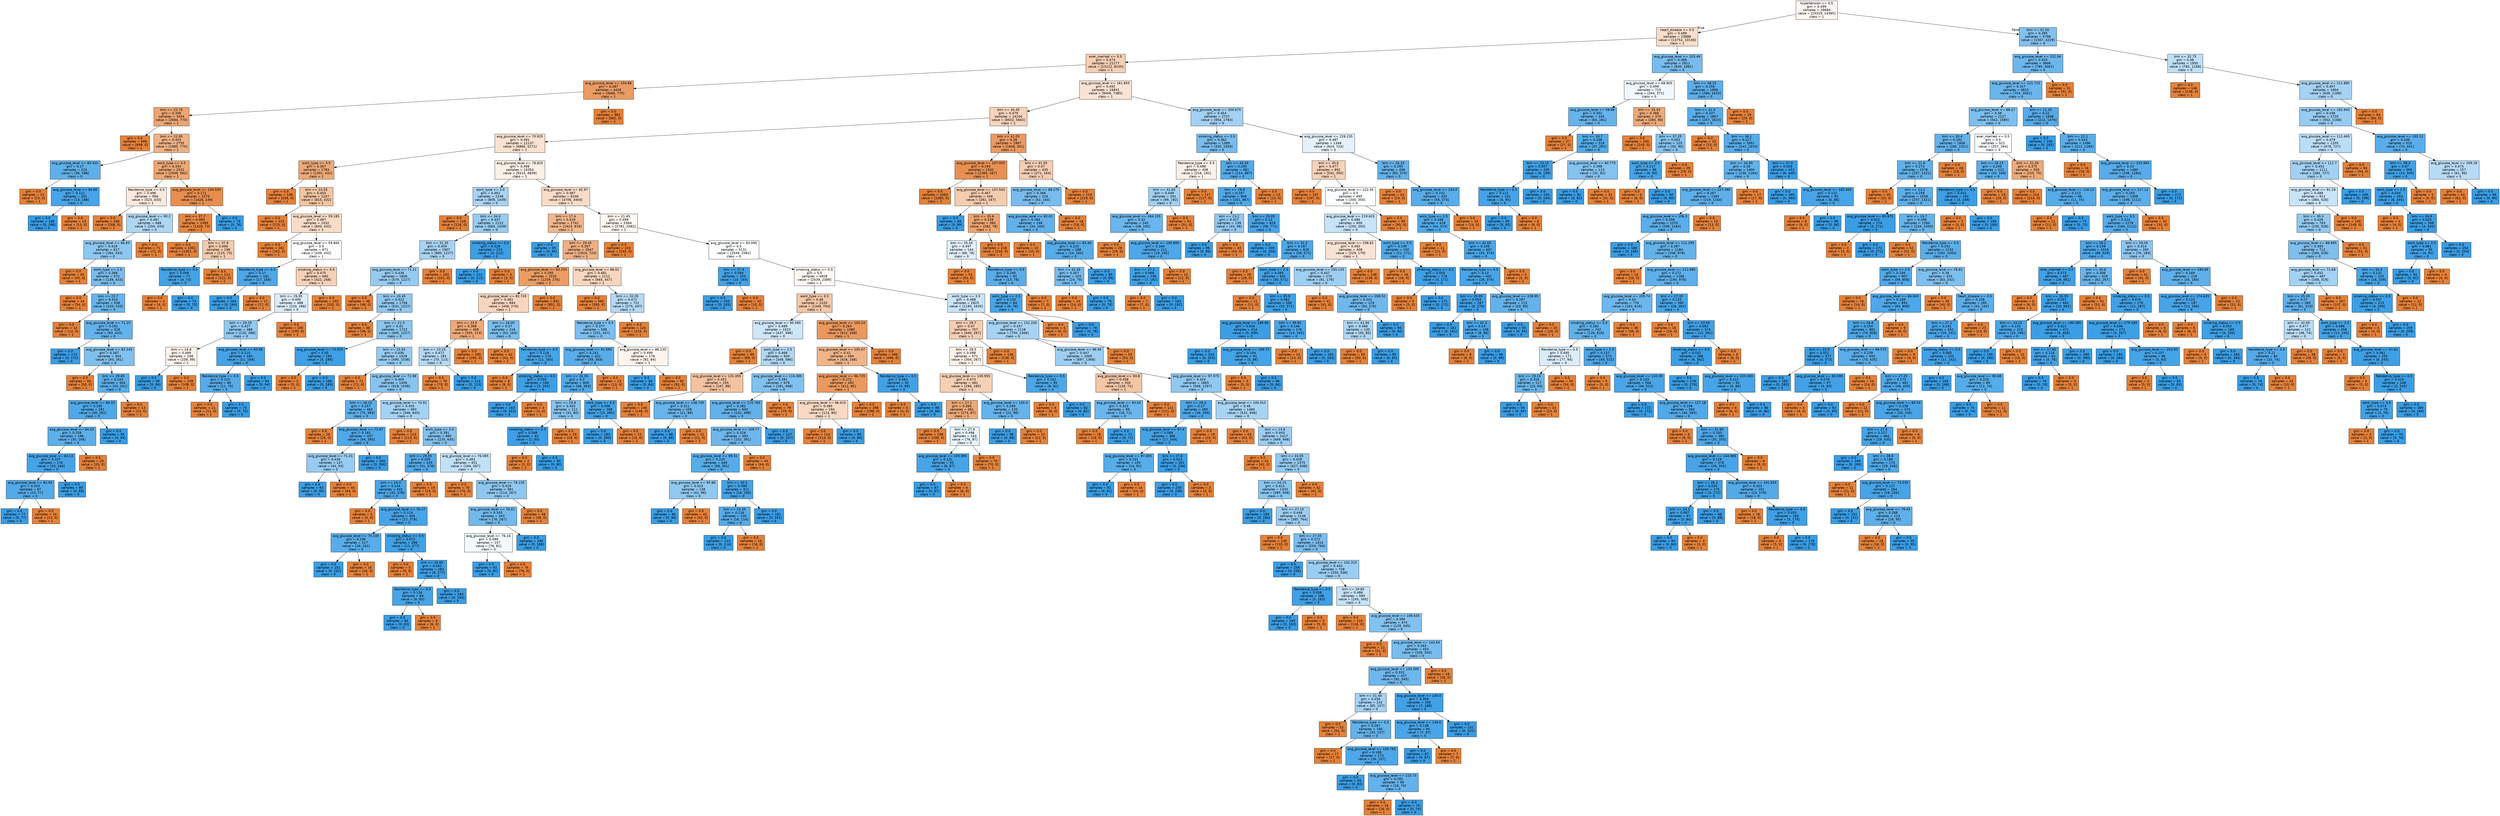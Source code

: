 digraph Tree {
node [shape=box, style="filled", color="black", fontname="helvetica"] ;
edge [fontname="helvetica"] ;
0 [label="hypertension <= 0.5\ngini = 0.499\nsamples = 29684\nvalue = [15319, 14365]\nclass = 1", fillcolor="#fdf7f3"] ;
1 [label="heart_disease <= 0.5\ngini = 0.489\nsamples = 23888\nvalue = [13752, 10136]\nclass = 1", fillcolor="#f8decb"] ;
0 -> 1 [labeldistance=2.5, labelangle=45, headlabel="True"] ;
2 [label="ever_married <= 0.5\ngini = 0.473\nsamples = 21277\nvalue = [13122, 8155]\nclass = 1", fillcolor="#f5cfb4"] ;
1 -> 2 ;
3 [label="avg_glucose_level <= 104.88\ngini = 0.287\nsamples = 4436\nvalue = [3666, 770]\nclass = 1", fillcolor="#ea9b63"] ;
2 -> 3 ;
4 [label="bmi <= 22.75\ngini = 0.346\nsamples = 3454\nvalue = [2684, 770]\nclass = 1", fillcolor="#eca572"] ;
3 -> 4 ;
5 [label="gini = 0.0\nsamples = 699\nvalue = [699, 0]\nclass = 1", fillcolor="#e58139"] ;
4 -> 5 ;
6 [label="bmi <= 22.95\ngini = 0.403\nsamples = 2755\nvalue = [1985, 770]\nclass = 1", fillcolor="#efb286"] ;
4 -> 6 ;
7 [label="avg_glucose_level <= 85.025\ngini = 0.27\nsamples = 224\nvalue = [36, 188]\nclass = 0", fillcolor="#5fb0ea"] ;
6 -> 7 ;
8 [label="gini = 0.0\nsamples = 23\nvalue = [23, 0]\nclass = 1", fillcolor="#e58139"] ;
7 -> 8 ;
9 [label="avg_glucose_level <= 94.85\ngini = 0.121\nsamples = 201\nvalue = [13, 188]\nclass = 0", fillcolor="#47a4e7"] ;
7 -> 9 ;
10 [label="gini = 0.0\nsamples = 188\nvalue = [0, 188]\nclass = 0", fillcolor="#399de5"] ;
9 -> 10 ;
11 [label="gini = 0.0\nsamples = 13\nvalue = [13, 0]\nclass = 1", fillcolor="#e58139"] ;
9 -> 11 ;
12 [label="work_type <= 3.5\ngini = 0.354\nsamples = 2531\nvalue = [1949, 582]\nclass = 1", fillcolor="#eda774"] ;
6 -> 12 ;
13 [label="Residence_type <= 0.5\ngini = 0.496\nsamples = 956\nvalue = [523, 433]\nclass = 1", fillcolor="#fbe9dd"] ;
12 -> 13 ;
14 [label="gini = 0.0\nsamples = 268\nvalue = [268, 0]\nclass = 1", fillcolor="#e58139"] ;
13 -> 14 ;
15 [label="avg_glucose_level <= 90.2\ngini = 0.467\nsamples = 688\nvalue = [255, 433]\nclass = 0", fillcolor="#aed7f4"] ;
13 -> 15 ;
16 [label="avg_glucose_level <= 66.93\ngini = 0.419\nsamples = 617\nvalue = [184, 433]\nclass = 0", fillcolor="#8dc7f0"] ;
15 -> 16 ;
17 [label="gini = 0.0\nsamples = 45\nvalue = [45, 0]\nclass = 1", fillcolor="#e58139"] ;
16 -> 17 ;
18 [label="work_type <= 1.5\ngini = 0.368\nsamples = 572\nvalue = [139, 433]\nclass = 0", fillcolor="#79bced"] ;
16 -> 18 ;
19 [label="gini = 0.0\nsamples = 34\nvalue = [34, 0]\nclass = 1", fillcolor="#e58139"] ;
18 -> 19 ;
20 [label="bmi <= 23.7\ngini = 0.314\nsamples = 538\nvalue = [105, 433]\nclass = 0", fillcolor="#69b5eb"] ;
18 -> 20 ;
21 [label="gini = 0.0\nsamples = 12\nvalue = [12, 0]\nclass = 1", fillcolor="#e58139"] ;
20 -> 21 ;
22 [label="avg_glucose_level <= 71.15\ngini = 0.291\nsamples = 526\nvalue = [93, 433]\nclass = 0", fillcolor="#64b2eb"] ;
20 -> 22 ;
23 [label="gini = 0.0\nsamples = 172\nvalue = [0, 172]\nclass = 0", fillcolor="#399de5"] ;
22 -> 23 ;
24 [label="avg_glucose_level <= 82.245\ngini = 0.387\nsamples = 354\nvalue = [93, 261]\nclass = 0", fillcolor="#80c0ee"] ;
22 -> 24 ;
25 [label="gini = 0.0\nsamples = 50\nvalue = [50, 0]\nclass = 1", fillcolor="#e58139"] ;
24 -> 25 ;
26 [label="bmi <= 29.85\ngini = 0.243\nsamples = 304\nvalue = [43, 261]\nclass = 0", fillcolor="#5aade9"] ;
24 -> 26 ;
27 [label="avg_glucose_level <= 89.33\ngini = 0.185\nsamples = 291\nvalue = [30, 261]\nclass = 0", fillcolor="#50a8e8"] ;
26 -> 27 ;
28 [label="avg_glucose_level <= 84.33\ngini = 0.259\nsamples = 196\nvalue = [30, 166]\nclass = 0", fillcolor="#5dafea"] ;
27 -> 28 ;
29 [label="avg_glucose_level <= 84.13\ngini = 0.107\nsamples = 176\nvalue = [10, 166]\nclass = 0", fillcolor="#45a3e7"] ;
28 -> 29 ;
30 [label="avg_glucose_level <= 82.94\ngini = 0.203\nsamples = 87\nvalue = [10, 77]\nclass = 0", fillcolor="#53aae8"] ;
29 -> 30 ;
31 [label="gini = 0.0\nsamples = 77\nvalue = [0, 77]\nclass = 0", fillcolor="#399de5"] ;
30 -> 31 ;
32 [label="gini = 0.0\nsamples = 10\nvalue = [10, 0]\nclass = 1", fillcolor="#e58139"] ;
30 -> 32 ;
33 [label="gini = 0.0\nsamples = 89\nvalue = [0, 89]\nclass = 0", fillcolor="#399de5"] ;
29 -> 33 ;
34 [label="gini = 0.0\nsamples = 20\nvalue = [20, 0]\nclass = 1", fillcolor="#e58139"] ;
28 -> 34 ;
35 [label="gini = 0.0\nsamples = 95\nvalue = [0, 95]\nclass = 0", fillcolor="#399de5"] ;
27 -> 35 ;
36 [label="gini = 0.0\nsamples = 13\nvalue = [13, 0]\nclass = 1", fillcolor="#e58139"] ;
26 -> 36 ;
37 [label="gini = 0.0\nsamples = 71\nvalue = [71, 0]\nclass = 1", fillcolor="#e58139"] ;
15 -> 37 ;
38 [label="avg_glucose_level <= 104.535\ngini = 0.171\nsamples = 1575\nvalue = [1426, 149]\nclass = 1", fillcolor="#e88e4e"] ;
12 -> 38 ;
39 [label="bmi <= 37.7\ngini = 0.093\nsamples = 1499\nvalue = [1426, 73]\nclass = 1", fillcolor="#e68743"] ;
38 -> 39 ;
40 [label="gini = 0.0\nsamples = 1301\nvalue = [1301, 0]\nclass = 1", fillcolor="#e58139"] ;
39 -> 40 ;
41 [label="bmi <= 37.9\ngini = 0.466\nsamples = 198\nvalue = [125, 73]\nclass = 1", fillcolor="#f4cbad"] ;
39 -> 41 ;
42 [label="Residence_type <= 0.5\ngini = 0.098\nsamples = 77\nvalue = [4, 73]\nclass = 0", fillcolor="#44a2e6"] ;
41 -> 42 ;
43 [label="gini = 0.0\nsamples = 4\nvalue = [4, 0]\nclass = 1", fillcolor="#e58139"] ;
42 -> 43 ;
44 [label="gini = 0.0\nsamples = 73\nvalue = [0, 73]\nclass = 0", fillcolor="#399de5"] ;
42 -> 44 ;
45 [label="gini = 0.0\nsamples = 121\nvalue = [121, 0]\nclass = 1", fillcolor="#e58139"] ;
41 -> 45 ;
46 [label="gini = 0.0\nsamples = 76\nvalue = [0, 76]\nclass = 0", fillcolor="#399de5"] ;
38 -> 46 ;
47 [label="gini = 0.0\nsamples = 982\nvalue = [982, 0]\nclass = 1", fillcolor="#e58139"] ;
3 -> 47 ;
48 [label="avg_glucose_level <= 161.855\ngini = 0.492\nsamples = 16841\nvalue = [9456, 7385]\nclass = 1", fillcolor="#f9e3d4"] ;
2 -> 48 ;
49 [label="bmi <= 34.45\ngini = 0.479\nsamples = 14104\nvalue = [8502, 5602]\nclass = 1", fillcolor="#f6d4bb"] ;
48 -> 49 ;
50 [label="avg_glucose_level <= 70.925\ngini = 0.491\nsamples = 12137\nvalue = [6866, 5271]\nclass = 1", fillcolor="#f9e2d1"] ;
49 -> 50 ;
51 [label="work_type <= 3.5\ngini = 0.367\nsamples = 1783\nvalue = [1351, 432]\nclass = 1", fillcolor="#eda978"] ;
50 -> 51 ;
52 [label="gini = 0.0\nsamples = 536\nvalue = [536, 0]\nclass = 1", fillcolor="#e58139"] ;
51 -> 52 ;
53 [label="bmi <= 24.55\ngini = 0.453\nsamples = 1247\nvalue = [815, 432]\nclass = 1", fillcolor="#f3c4a2"] ;
51 -> 53 ;
54 [label="gini = 0.0\nsamples = 215\nvalue = [215, 0]\nclass = 1", fillcolor="#e58139"] ;
53 -> 54 ;
55 [label="avg_glucose_level <= 59.185\ngini = 0.487\nsamples = 1032\nvalue = [600, 432]\nclass = 1", fillcolor="#f8dcc8"] ;
53 -> 55 ;
56 [label="gini = 0.0\nsamples = 161\nvalue = [161, 0]\nclass = 1", fillcolor="#e58139"] ;
55 -> 56 ;
57 [label="avg_glucose_level <= 59.865\ngini = 0.5\nsamples = 871\nvalue = [439, 432]\nclass = 1", fillcolor="#fffdfc"] ;
55 -> 57 ;
58 [label="Residence_type <= 0.5\ngini = 0.17\nsamples = 181\nvalue = [17, 164]\nclass = 0", fillcolor="#4ea7e8"] ;
57 -> 58 ;
59 [label="gini = 0.0\nsamples = 164\nvalue = [0, 164]\nclass = 0", fillcolor="#399de5"] ;
58 -> 59 ;
60 [label="gini = 0.0\nsamples = 17\nvalue = [17, 0]\nclass = 1", fillcolor="#e58139"] ;
58 -> 60 ;
61 [label="smoking_status <= 0.5\ngini = 0.475\nsamples = 690\nvalue = [422, 268]\nclass = 1", fillcolor="#f6d1b7"] ;
57 -> 61 ;
62 [label="bmi <= 29.95\ngini = 0.495\nsamples = 488\nvalue = [220, 268]\nclass = 0", fillcolor="#dcedfa"] ;
61 -> 62 ;
63 [label="bmi <= 29.35\ngini = 0.427\nsamples = 388\nvalue = [120, 268]\nclass = 0", fillcolor="#92c9f1"] ;
62 -> 63 ;
64 [label="bmi <= 24.8\ngini = 0.499\nsamples = 208\nvalue = [109, 99]\nclass = 1", fillcolor="#fdf3ed"] ;
63 -> 64 ;
65 [label="gini = 0.0\nsamples = 99\nvalue = [0, 99]\nclass = 0", fillcolor="#399de5"] ;
64 -> 65 ;
66 [label="gini = 0.0\nsamples = 109\nvalue = [109, 0]\nclass = 1", fillcolor="#e58139"] ;
64 -> 66 ;
67 [label="avg_glucose_level <= 63.96\ngini = 0.115\nsamples = 180\nvalue = [11, 169]\nclass = 0", fillcolor="#46a3e7"] ;
63 -> 67 ;
68 [label="Residence_type <= 0.5\ngini = 0.223\nsamples = 86\nvalue = [11, 75]\nclass = 0", fillcolor="#56abe9"] ;
67 -> 68 ;
69 [label="gini = 0.0\nsamples = 11\nvalue = [11, 0]\nclass = 1", fillcolor="#e58139"] ;
68 -> 69 ;
70 [label="gini = 0.0\nsamples = 75\nvalue = [0, 75]\nclass = 0", fillcolor="#399de5"] ;
68 -> 70 ;
71 [label="gini = 0.0\nsamples = 94\nvalue = [0, 94]\nclass = 0", fillcolor="#399de5"] ;
67 -> 71 ;
72 [label="gini = 0.0\nsamples = 100\nvalue = [100, 0]\nclass = 1", fillcolor="#e58139"] ;
62 -> 72 ;
73 [label="gini = 0.0\nsamples = 202\nvalue = [202, 0]\nclass = 1", fillcolor="#e58139"] ;
61 -> 73 ;
74 [label="avg_glucose_level <= 78.825\ngini = 0.498\nsamples = 10354\nvalue = [5515, 4839]\nclass = 1", fillcolor="#fcf0e7"] ;
50 -> 74 ;
75 [label="work_type <= 2.5\ngini = 0.461\nsamples = 2248\nvalue = [809, 1439]\nclass = 0", fillcolor="#a8d4f4"] ;
74 -> 75 ;
76 [label="gini = 0.0\nsamples = 126\nvalue = [126, 0]\nclass = 1", fillcolor="#e58139"] ;
75 -> 76 ;
77 [label="bmi <= 34.0\ngini = 0.437\nsamples = 2122\nvalue = [683, 1439]\nclass = 0", fillcolor="#97ccf1"] ;
75 -> 77 ;
78 [label="bmi <= 31.35\ngini = 0.459\nsamples = 1907\nvalue = [680, 1227]\nclass = 0", fillcolor="#a7d3f3"] ;
77 -> 78 ;
79 [label="avg_glucose_level <= 71.21\ngini = 0.436\nsamples = 1806\nvalue = [579, 1227]\nclass = 0", fillcolor="#96cbf1"] ;
78 -> 79 ;
80 [label="gini = 0.0\nsamples = 48\nvalue = [48, 0]\nclass = 1", fillcolor="#e58139"] ;
79 -> 80 ;
81 [label="bmi <= 20.45\ngini = 0.422\nsamples = 1758\nvalue = [531, 1227]\nclass = 0", fillcolor="#8fc7f0"] ;
79 -> 81 ;
82 [label="gini = 0.0\nsamples = 36\nvalue = [36, 0]\nclass = 1", fillcolor="#e58139"] ;
81 -> 82 ;
83 [label="bmi <= 21.3\ngini = 0.41\nsamples = 1722\nvalue = [495, 1227]\nclass = 0", fillcolor="#89c5ef"] ;
81 -> 83 ;
84 [label="avg_glucose_level <= 73.555\ngini = 0.05\nsamples = 194\nvalue = [5, 189]\nclass = 0", fillcolor="#3ea0e6"] ;
83 -> 84 ;
85 [label="gini = 0.0\nsamples = 5\nvalue = [5, 0]\nclass = 1", fillcolor="#e58139"] ;
84 -> 85 ;
86 [label="gini = 0.0\nsamples = 189\nvalue = [0, 189]\nclass = 0", fillcolor="#399de5"] ;
84 -> 86 ;
87 [label="bmi <= 23.55\ngini = 0.436\nsamples = 1528\nvalue = [490, 1038]\nclass = 0", fillcolor="#96cbf1"] ;
83 -> 87 ;
88 [label="gini = 0.0\nsamples = 72\nvalue = [72, 0]\nclass = 1", fillcolor="#e58139"] ;
87 -> 88 ;
89 [label="avg_glucose_level <= 72.98\ngini = 0.409\nsamples = 1456\nvalue = [418, 1038]\nclass = 0", fillcolor="#89c4ef"] ;
87 -> 89 ;
90 [label="bmi <= 26.15\ngini = 0.257\nsamples = 463\nvalue = [70, 393]\nclass = 0", fillcolor="#5caeea"] ;
89 -> 90 ;
91 [label="gini = 0.0\nsamples = 26\nvalue = [26, 0]\nclass = 1", fillcolor="#e58139"] ;
90 -> 91 ;
92 [label="avg_glucose_level <= 72.67\ngini = 0.181\nsamples = 437\nvalue = [44, 393]\nclass = 0", fillcolor="#4fa8e8"] ;
90 -> 92 ;
93 [label="avg_glucose_level <= 71.31\ngini = 0.436\nsamples = 137\nvalue = [44, 93]\nclass = 0", fillcolor="#97cbf1"] ;
92 -> 93 ;
94 [label="gini = 0.0\nsamples = 93\nvalue = [0, 93]\nclass = 0", fillcolor="#399de5"] ;
93 -> 94 ;
95 [label="gini = 0.0\nsamples = 44\nvalue = [44, 0]\nclass = 1", fillcolor="#e58139"] ;
93 -> 95 ;
96 [label="gini = 0.0\nsamples = 300\nvalue = [0, 300]\nclass = 0", fillcolor="#399de5"] ;
92 -> 96 ;
97 [label="avg_glucose_level <= 74.91\ngini = 0.455\nsamples = 993\nvalue = [348, 645]\nclass = 0", fillcolor="#a4d2f3"] ;
89 -> 97 ;
98 [label="gini = 0.0\nsamples = 113\nvalue = [113, 0]\nclass = 1", fillcolor="#e58139"] ;
97 -> 98 ;
99 [label="work_type <= 3.5\ngini = 0.391\nsamples = 880\nvalue = [235, 645]\nclass = 0", fillcolor="#81c1ee"] ;
97 -> 99 ;
100 [label="bmi <= 29.55\ngini = 0.209\nsamples = 429\nvalue = [51, 378]\nclass = 0", fillcolor="#54aae9"] ;
99 -> 100 ;
101 [label="bmi <= 24.3\ngini = 0.144\nsamples = 410\nvalue = [32, 378]\nclass = 0", fillcolor="#4aa5e7"] ;
100 -> 101 ;
102 [label="gini = 0.0\nsamples = 5\nvalue = [5, 0]\nclass = 1", fillcolor="#e58139"] ;
101 -> 102 ;
103 [label="avg_glucose_level <= 76.27\ngini = 0.124\nsamples = 405\nvalue = [27, 378]\nclass = 0", fillcolor="#47a4e7"] ;
101 -> 103 ;
104 [label="avg_glucose_level <= 75.105\ngini = 0.236\nsamples = 117\nvalue = [16, 101]\nclass = 0", fillcolor="#58ade9"] ;
103 -> 104 ;
105 [label="gini = 0.0\nsamples = 101\nvalue = [0, 101]\nclass = 0", fillcolor="#399de5"] ;
104 -> 105 ;
106 [label="gini = 0.0\nsamples = 16\nvalue = [16, 0]\nclass = 1", fillcolor="#e58139"] ;
104 -> 106 ;
107 [label="smoking_status <= 0.5\ngini = 0.073\nsamples = 288\nvalue = [11, 277]\nclass = 0", fillcolor="#41a1e6"] ;
103 -> 107 ;
108 [label="gini = 0.0\nsamples = 5\nvalue = [5, 0]\nclass = 1", fillcolor="#e58139"] ;
107 -> 108 ;
109 [label="bmi <= 26.65\ngini = 0.042\nsamples = 283\nvalue = [6, 277]\nclass = 0", fillcolor="#3d9fe6"] ;
107 -> 109 ;
110 [label="Residence_type <= 0.5\ngini = 0.126\nsamples = 89\nvalue = [6, 83]\nclass = 0", fillcolor="#47a4e7"] ;
109 -> 110 ;
111 [label="gini = 0.0\nsamples = 83\nvalue = [0, 83]\nclass = 0", fillcolor="#399de5"] ;
110 -> 111 ;
112 [label="gini = 0.0\nsamples = 6\nvalue = [6, 0]\nclass = 1", fillcolor="#e58139"] ;
110 -> 112 ;
113 [label="gini = 0.0\nsamples = 194\nvalue = [0, 194]\nclass = 0", fillcolor="#399de5"] ;
109 -> 113 ;
114 [label="gini = 0.0\nsamples = 19\nvalue = [19, 0]\nclass = 1", fillcolor="#e58139"] ;
100 -> 114 ;
115 [label="avg_glucose_level <= 76.085\ngini = 0.483\nsamples = 451\nvalue = [184, 267]\nclass = 0", fillcolor="#c1e1f7"] ;
99 -> 115 ;
116 [label="gini = 0.0\nsamples = 70\nvalue = [70, 0]\nclass = 1", fillcolor="#e58139"] ;
115 -> 116 ;
117 [label="avg_glucose_level <= 78.235\ngini = 0.419\nsamples = 381\nvalue = [114, 267]\nclass = 0", fillcolor="#8ec7f0"] ;
115 -> 117 ;
118 [label="avg_glucose_level <= 78.01\ngini = 0.345\nsamples = 343\nvalue = [76, 267]\nclass = 0", fillcolor="#71b9ec"] ;
117 -> 118 ;
119 [label="avg_glucose_level <= 76.16\ngini = 0.499\nsamples = 157\nvalue = [76, 81]\nclass = 0", fillcolor="#f3f9fd"] ;
118 -> 119 ;
120 [label="gini = 0.0\nsamples = 81\nvalue = [0, 81]\nclass = 0", fillcolor="#399de5"] ;
119 -> 120 ;
121 [label="gini = 0.0\nsamples = 76\nvalue = [76, 0]\nclass = 1", fillcolor="#e58139"] ;
119 -> 121 ;
122 [label="gini = 0.0\nsamples = 186\nvalue = [0, 186]\nclass = 0", fillcolor="#399de5"] ;
118 -> 122 ;
123 [label="gini = 0.0\nsamples = 38\nvalue = [38, 0]\nclass = 1", fillcolor="#e58139"] ;
117 -> 123 ;
124 [label="gini = 0.0\nsamples = 101\nvalue = [101, 0]\nclass = 1", fillcolor="#e58139"] ;
78 -> 124 ;
125 [label="smoking_status <= 0.5\ngini = 0.028\nsamples = 215\nvalue = [3, 212]\nclass = 0", fillcolor="#3c9ee5"] ;
77 -> 125 ;
126 [label="gini = 0.0\nsamples = 212\nvalue = [0, 212]\nclass = 0", fillcolor="#399de5"] ;
125 -> 126 ;
127 [label="gini = 0.0\nsamples = 3\nvalue = [3, 0]\nclass = 1", fillcolor="#e58139"] ;
125 -> 127 ;
128 [label="avg_glucose_level <= 92.97\ngini = 0.487\nsamples = 8106\nvalue = [4706, 3400]\nclass = 1", fillcolor="#f8dcc8"] ;
74 -> 128 ;
129 [label="bmi <= 17.4\ngini = 0.419\nsamples = 2742\nvalue = [1924, 818]\nclass = 1", fillcolor="#f0b78d"] ;
128 -> 129 ;
130 [label="gini = 0.0\nsamples = 95\nvalue = [0, 95]\nclass = 0", fillcolor="#399de5"] ;
129 -> 130 ;
131 [label="bmi <= 29.45\ngini = 0.397\nsamples = 2647\nvalue = [1924, 723]\nclass = 1", fillcolor="#efb083"] ;
129 -> 131 ;
132 [label="avg_glucose_level <= 83.255\ngini = 0.295\nsamples = 1535\nvalue = [1259, 276]\nclass = 1", fillcolor="#eb9d64"] ;
131 -> 132 ;
133 [label="avg_glucose_level <= 82.745\ngini = 0.481\nsamples = 684\nvalue = [408, 276]\nclass = 1", fillcolor="#f7d6bf"] ;
132 -> 133 ;
134 [label="bmi <= 23.5\ngini = 0.366\nsamples = 468\nvalue = [355, 113]\nclass = 1", fillcolor="#eda978"] ;
133 -> 134 ;
135 [label="bmi <= 23.25\ngini = 0.472\nsamples = 183\nvalue = [70, 113]\nclass = 0", fillcolor="#b4daf5"] ;
134 -> 135 ;
136 [label="gini = 0.0\nsamples = 70\nvalue = [70, 0]\nclass = 1", fillcolor="#e58139"] ;
135 -> 136 ;
137 [label="gini = 0.0\nsamples = 113\nvalue = [0, 113]\nclass = 0", fillcolor="#399de5"] ;
135 -> 137 ;
138 [label="gini = 0.0\nsamples = 285\nvalue = [285, 0]\nclass = 1", fillcolor="#e58139"] ;
134 -> 138 ;
139 [label="bmi <= 26.05\ngini = 0.37\nsamples = 216\nvalue = [53, 163]\nclass = 0", fillcolor="#79bded"] ;
133 -> 139 ;
140 [label="gini = 0.0\nsamples = 42\nvalue = [42, 0]\nclass = 1", fillcolor="#e58139"] ;
139 -> 140 ;
141 [label="Residence_type <= 0.5\ngini = 0.118\nsamples = 174\nvalue = [11, 163]\nclass = 0", fillcolor="#46a4e7"] ;
139 -> 141 ;
142 [label="gini = 0.0\nsamples = 8\nvalue = [8, 0]\nclass = 1", fillcolor="#e58139"] ;
141 -> 142 ;
143 [label="smoking_status <= 0.5\ngini = 0.035\nsamples = 166\nvalue = [3, 163]\nclass = 0", fillcolor="#3d9fe5"] ;
141 -> 143 ;
144 [label="gini = 0.0\nsamples = 163\nvalue = [0, 163]\nclass = 0", fillcolor="#399de5"] ;
143 -> 144 ;
145 [label="gini = 0.0\nsamples = 3\nvalue = [3, 0]\nclass = 1", fillcolor="#e58139"] ;
143 -> 145 ;
146 [label="gini = 0.0\nsamples = 851\nvalue = [851, 0]\nclass = 1", fillcolor="#e58139"] ;
132 -> 146 ;
147 [label="avg_glucose_level <= 86.01\ngini = 0.481\nsamples = 1112\nvalue = [665, 447]\nclass = 1", fillcolor="#f6d6be"] ;
131 -> 147 ;
148 [label="gini = 0.0\nsamples = 390\nvalue = [390, 0]\nclass = 1", fillcolor="#e58139"] ;
147 -> 148 ;
149 [label="bmi <= 32.05\ngini = 0.472\nsamples = 722\nvalue = [275, 447]\nclass = 0", fillcolor="#b3d9f5"] ;
147 -> 149 ;
150 [label="Residence_type <= 0.5\ngini = 0.377\nsamples = 598\nvalue = [151, 447]\nclass = 0", fillcolor="#7cbeee"] ;
149 -> 150 ;
151 [label="avg_glucose_level <= 91.595\ngini = 0.241\nsamples = 422\nvalue = [59, 363]\nclass = 0", fillcolor="#59ade9"] ;
150 -> 151 ;
152 [label="bmi <= 31.05\ngini = 0.2\nsamples = 409\nvalue = [46, 363]\nclass = 0", fillcolor="#52a9e8"] ;
151 -> 152 ;
153 [label="bmi <= 29.8\ngini = 0.403\nsamples = 111\nvalue = [31, 80]\nclass = 0", fillcolor="#86c3ef"] ;
152 -> 153 ;
154 [label="smoking_status <= 0.5\ngini = 0.048\nsamples = 82\nvalue = [2, 80]\nclass = 0", fillcolor="#3e9fe6"] ;
153 -> 154 ;
155 [label="gini = 0.0\nsamples = 2\nvalue = [2, 0]\nclass = 1", fillcolor="#e58139"] ;
154 -> 155 ;
156 [label="gini = 0.0\nsamples = 80\nvalue = [0, 80]\nclass = 0", fillcolor="#399de5"] ;
154 -> 156 ;
157 [label="gini = 0.0\nsamples = 29\nvalue = [29, 0]\nclass = 1", fillcolor="#e58139"] ;
153 -> 157 ;
158 [label="work_type <= 3.5\ngini = 0.096\nsamples = 298\nvalue = [15, 283]\nclass = 0", fillcolor="#43a2e6"] ;
152 -> 158 ;
159 [label="gini = 0.0\nsamples = 283\nvalue = [0, 283]\nclass = 0", fillcolor="#399de5"] ;
158 -> 159 ;
160 [label="gini = 0.0\nsamples = 15\nvalue = [15, 0]\nclass = 1", fillcolor="#e58139"] ;
158 -> 160 ;
161 [label="gini = 0.0\nsamples = 13\nvalue = [13, 0]\nclass = 1", fillcolor="#e58139"] ;
151 -> 161 ;
162 [label="avg_glucose_level <= 86.235\ngini = 0.499\nsamples = 176\nvalue = [92, 84]\nclass = 1", fillcolor="#fdf4ee"] ;
150 -> 162 ;
163 [label="gini = 0.0\nsamples = 84\nvalue = [0, 84]\nclass = 0", fillcolor="#399de5"] ;
162 -> 163 ;
164 [label="gini = 0.0\nsamples = 92\nvalue = [92, 0]\nclass = 1", fillcolor="#e58139"] ;
162 -> 164 ;
165 [label="gini = 0.0\nsamples = 124\nvalue = [124, 0]\nclass = 1", fillcolor="#e58139"] ;
149 -> 165 ;
166 [label="bmi <= 21.45\ngini = 0.499\nsamples = 5364\nvalue = [2782, 2582]\nclass = 1", fillcolor="#fdf6f1"] ;
128 -> 166 ;
167 [label="gini = 0.0\nsamples = 233\nvalue = [233, 0]\nclass = 1", fillcolor="#e58139"] ;
166 -> 167 ;
168 [label="avg_glucose_level <= 93.095\ngini = 0.5\nsamples = 5131\nvalue = [2549, 2582]\nclass = 0", fillcolor="#fcfeff"] ;
166 -> 168 ;
169 [label="bmi <= 27.4\ngini = 0.094\nsamples = 203\nvalue = [10, 193]\nclass = 0", fillcolor="#43a2e6"] ;
168 -> 169 ;
170 [label="gini = 0.0\nsamples = 193\nvalue = [0, 193]\nclass = 0", fillcolor="#399de5"] ;
169 -> 170 ;
171 [label="gini = 0.0\nsamples = 10\nvalue = [10, 0]\nclass = 1", fillcolor="#e58139"] ;
169 -> 171 ;
172 [label="smoking_status <= 0.5\ngini = 0.5\nsamples = 4928\nvalue = [2539, 2389]\nclass = 1", fillcolor="#fdf8f3"] ;
168 -> 172 ;
173 [label="work_type <= 3.5\ngini = 0.46\nsamples = 2103\nvalue = [1349, 754]\nclass = 1", fillcolor="#f4c7a8"] ;
172 -> 173 ;
174 [label="avg_glucose_level <= 95.585\ngini = 0.489\nsamples = 1023\nvalue = [437, 586]\nclass = 0", fillcolor="#cde6f8"] ;
173 -> 174 ;
175 [label="gini = 0.0\nsamples = 89\nvalue = [89, 0]\nclass = 1", fillcolor="#e58139"] ;
174 -> 175 ;
176 [label="work_type <= 2.5\ngini = 0.468\nsamples = 934\nvalue = [348, 586]\nclass = 0", fillcolor="#afd7f4"] ;
174 -> 176 ;
177 [label="avg_glucose_level <= 131.355\ngini = 0.452\nsamples = 255\nvalue = [167, 88]\nclass = 1", fillcolor="#f3c3a1"] ;
176 -> 177 ;
178 [label="gini = 0.0\nsamples = 146\nvalue = [146, 0]\nclass = 1", fillcolor="#e58139"] ;
177 -> 178 ;
179 [label="avg_glucose_level <= 138.745\ngini = 0.311\nsamples = 109\nvalue = [21, 88]\nclass = 0", fillcolor="#68b4eb"] ;
177 -> 179 ;
180 [label="gini = 0.0\nsamples = 88\nvalue = [0, 88]\nclass = 0", fillcolor="#399de5"] ;
179 -> 180 ;
181 [label="gini = 0.0\nsamples = 21\nvalue = [21, 0]\nclass = 1", fillcolor="#e58139"] ;
179 -> 181 ;
182 [label="avg_glucose_level <= 116.385\ngini = 0.391\nsamples = 679\nvalue = [181, 498]\nclass = 0", fillcolor="#81c1ee"] ;
176 -> 182 ;
183 [label="avg_glucose_level <= 115.765\ngini = 0.282\nsamples = 600\nvalue = [102, 498]\nclass = 0", fillcolor="#62b1ea"] ;
182 -> 183 ;
184 [label="avg_glucose_level <= 109.77\ngini = 0.328\nsamples = 493\nvalue = [102, 391]\nclass = 0", fillcolor="#6db7ec"] ;
183 -> 184 ;
185 [label="avg_glucose_level <= 99.31\ngini = 0.225\nsamples = 449\nvalue = [58, 391]\nclass = 0", fillcolor="#56ace9"] ;
184 -> 185 ;
186 [label="avg_glucose_level <= 95.86\ngini = 0.423\nsamples = 138\nvalue = [42, 96]\nclass = 0", fillcolor="#90c8f0"] ;
185 -> 186 ;
187 [label="gini = 0.0\nsamples = 96\nvalue = [0, 96]\nclass = 0", fillcolor="#399de5"] ;
186 -> 187 ;
188 [label="gini = 0.0\nsamples = 42\nvalue = [42, 0]\nclass = 1", fillcolor="#e58139"] ;
186 -> 188 ;
189 [label="bmi <= 30.2\ngini = 0.098\nsamples = 311\nvalue = [16, 295]\nclass = 0", fillcolor="#44a2e6"] ;
185 -> 189 ;
190 [label="bmi <= 24.35\ngini = 0.216\nsamples = 130\nvalue = [16, 114]\nclass = 0", fillcolor="#55abe9"] ;
189 -> 190 ;
191 [label="gini = 0.0\nsamples = 114\nvalue = [0, 114]\nclass = 0", fillcolor="#399de5"] ;
190 -> 191 ;
192 [label="gini = 0.0\nsamples = 16\nvalue = [16, 0]\nclass = 1", fillcolor="#e58139"] ;
190 -> 192 ;
193 [label="gini = 0.0\nsamples = 181\nvalue = [0, 181]\nclass = 0", fillcolor="#399de5"] ;
189 -> 193 ;
194 [label="gini = 0.0\nsamples = 44\nvalue = [44, 0]\nclass = 1", fillcolor="#e58139"] ;
184 -> 194 ;
195 [label="gini = 0.0\nsamples = 107\nvalue = [0, 107]\nclass = 0", fillcolor="#399de5"] ;
183 -> 195 ;
196 [label="gini = 0.0\nsamples = 79\nvalue = [79, 0]\nclass = 1", fillcolor="#e58139"] ;
182 -> 196 ;
197 [label="avg_glucose_level <= 105.24\ngini = 0.263\nsamples = 1080\nvalue = [912, 168]\nclass = 1", fillcolor="#ea985d"] ;
173 -> 197 ;
198 [label="avg_glucose_level <= 105.07\ngini = 0.41\nsamples = 584\nvalue = [416, 168]\nclass = 1", fillcolor="#f0b489"] ;
197 -> 198 ;
199 [label="avg_glucose_level <= 96.725\ngini = 0.272\nsamples = 492\nvalue = [412, 80]\nclass = 1", fillcolor="#ea995f"] ;
198 -> 199 ;
200 [label="avg_glucose_level <= 96.415\ngini = 0.485\nsamples = 194\nvalue = [114, 80]\nclass = 1", fillcolor="#f7d9c4"] ;
199 -> 200 ;
201 [label="gini = 0.0\nsamples = 114\nvalue = [114, 0]\nclass = 1", fillcolor="#e58139"] ;
200 -> 201 ;
202 [label="gini = 0.0\nsamples = 80\nvalue = [0, 80]\nclass = 0", fillcolor="#399de5"] ;
200 -> 202 ;
203 [label="gini = 0.0\nsamples = 298\nvalue = [298, 0]\nclass = 1", fillcolor="#e58139"] ;
199 -> 203 ;
204 [label="Residence_type <= 0.5\ngini = 0.083\nsamples = 92\nvalue = [4, 88]\nclass = 0", fillcolor="#42a1e6"] ;
198 -> 204 ;
205 [label="gini = 0.0\nsamples = 4\nvalue = [4, 0]\nclass = 1", fillcolor="#e58139"] ;
204 -> 205 ;
206 [label="gini = 0.0\nsamples = 88\nvalue = [0, 88]\nclass = 0", fillcolor="#399de5"] ;
204 -> 206 ;
207 [label="gini = 0.0\nsamples = 496\nvalue = [496, 0]\nclass = 1", fillcolor="#e58139"] ;
197 -> 207 ;
208 [label="work_type <= 3.5\ngini = 0.488\nsamples = 2825\nvalue = [1190, 1635]\nclass = 0", fillcolor="#c9e4f8"] ;
172 -> 208 ;
209 [label="bmi <= 29.7\ngini = 0.47\nsamples = 707\nvalue = [440, 267]\nclass = 1", fillcolor="#f5cdb1"] ;
208 -> 209 ;
210 [label="bmi <= 29.5\ngini = 0.498\nsamples = 571\nvalue = [304, 267]\nclass = 1", fillcolor="#fcf0e7"] ;
209 -> 210 ;
211 [label="avg_glucose_level <= 130.955\ngini = 0.473\nsamples = 481\nvalue = [296, 185]\nclass = 1", fillcolor="#f5d0b5"] ;
210 -> 211 ;
212 [label="bmi <= 27.1\ngini = 0.366\nsamples = 361\nvalue = [274, 87]\nclass = 1", fillcolor="#eda978"] ;
211 -> 212 ;
213 [label="gini = 0.0\nsamples = 198\nvalue = [198, 0]\nclass = 1", fillcolor="#e58139"] ;
212 -> 213 ;
214 [label="bmi <= 27.4\ngini = 0.498\nsamples = 163\nvalue = [76, 87]\nclass = 0", fillcolor="#e6f3fc"] ;
212 -> 214 ;
215 [label="avg_glucose_level <= 105.995\ngini = 0.121\nsamples = 93\nvalue = [6, 87]\nclass = 0", fillcolor="#47a4e7"] ;
214 -> 215 ;
216 [label="gini = 0.0\nsamples = 87\nvalue = [0, 87]\nclass = 0", fillcolor="#399de5"] ;
215 -> 216 ;
217 [label="gini = 0.0\nsamples = 6\nvalue = [6, 0]\nclass = 1", fillcolor="#e58139"] ;
215 -> 217 ;
218 [label="gini = 0.0\nsamples = 70\nvalue = [70, 0]\nclass = 1", fillcolor="#e58139"] ;
214 -> 218 ;
219 [label="avg_glucose_level <= 135.0\ngini = 0.299\nsamples = 120\nvalue = [22, 98]\nclass = 0", fillcolor="#65b3eb"] ;
211 -> 219 ;
220 [label="gini = 0.0\nsamples = 98\nvalue = [0, 98]\nclass = 0", fillcolor="#399de5"] ;
219 -> 220 ;
221 [label="gini = 0.0\nsamples = 22\nvalue = [22, 0]\nclass = 1", fillcolor="#e58139"] ;
219 -> 221 ;
222 [label="Residence_type <= 0.5\ngini = 0.162\nsamples = 90\nvalue = [8, 82]\nclass = 0", fillcolor="#4ca7e8"] ;
210 -> 222 ;
223 [label="gini = 0.0\nsamples = 8\nvalue = [8, 0]\nclass = 1", fillcolor="#e58139"] ;
222 -> 223 ;
224 [label="gini = 0.0\nsamples = 82\nvalue = [0, 82]\nclass = 0", fillcolor="#399de5"] ;
222 -> 224 ;
225 [label="gini = 0.0\nsamples = 136\nvalue = [136, 0]\nclass = 1", fillcolor="#e58139"] ;
209 -> 225 ;
226 [label="avg_glucose_level <= 151.245\ngini = 0.457\nsamples = 2118\nvalue = [750, 1368]\nclass = 0", fillcolor="#a6d3f3"] ;
208 -> 226 ;
227 [label="avg_glucose_level <= 96.95\ngini = 0.447\nsamples = 2065\nvalue = [697, 1368]\nclass = 0", fillcolor="#9ecff2"] ;
226 -> 227 ;
228 [label="avg_glucose_level <= 93.8\ngini = 0.458\nsamples = 200\nvalue = [129, 71]\nclass = 1", fillcolor="#f3c6a6"] ;
227 -> 228 ;
229 [label="avg_glucose_level <= 93.65\ngini = 0.323\nsamples = 89\nvalue = [18, 71]\nclass = 0", fillcolor="#6bb6ec"] ;
228 -> 229 ;
230 [label="gini = 0.0\nsamples = 18\nvalue = [18, 0]\nclass = 1", fillcolor="#e58139"] ;
229 -> 230 ;
231 [label="gini = 0.0\nsamples = 71\nvalue = [0, 71]\nclass = 0", fillcolor="#399de5"] ;
229 -> 231 ;
232 [label="gini = 0.0\nsamples = 111\nvalue = [111, 0]\nclass = 1", fillcolor="#e58139"] ;
228 -> 232 ;
233 [label="avg_glucose_level <= 97.975\ngini = 0.424\nsamples = 1865\nvalue = [568, 1297]\nclass = 0", fillcolor="#90c8f0"] ;
227 -> 233 ;
234 [label="bmi <= 29.4\ngini = 0.17\nsamples = 385\nvalue = [36, 349]\nclass = 0", fillcolor="#4da7e8"] ;
233 -> 234 ;
235 [label="avg_glucose_level <= 97.4\ngini = 0.089\nsamples = 366\nvalue = [17, 349]\nclass = 0", fillcolor="#43a2e6"] ;
234 -> 235 ;
236 [label="avg_glucose_level <= 97.005\ngini = 0.231\nsamples = 105\nvalue = [14, 91]\nclass = 0", fillcolor="#57ace9"] ;
235 -> 236 ;
237 [label="gini = 0.0\nsamples = 91\nvalue = [0, 91]\nclass = 0", fillcolor="#399de5"] ;
236 -> 237 ;
238 [label="gini = 0.0\nsamples = 14\nvalue = [14, 0]\nclass = 1", fillcolor="#e58139"] ;
236 -> 238 ;
239 [label="bmi <= 27.6\ngini = 0.023\nsamples = 261\nvalue = [3, 258]\nclass = 0", fillcolor="#3b9ee5"] ;
235 -> 239 ;
240 [label="gini = 0.0\nsamples = 258\nvalue = [0, 258]\nclass = 0", fillcolor="#399de5"] ;
239 -> 240 ;
241 [label="gini = 0.0\nsamples = 3\nvalue = [3, 0]\nclass = 1", fillcolor="#e58139"] ;
239 -> 241 ;
242 [label="gini = 0.0\nsamples = 19\nvalue = [19, 0]\nclass = 1", fillcolor="#e58139"] ;
234 -> 242 ;
243 [label="avg_glucose_level <= 100.915\ngini = 0.46\nsamples = 1480\nvalue = [532, 948]\nclass = 0", fillcolor="#a8d4f4"] ;
233 -> 243 ;
244 [label="gini = 0.0\nsamples = 63\nvalue = [63, 0]\nclass = 1", fillcolor="#e58139"] ;
243 -> 244 ;
245 [label="bmi <= 23.6\ngini = 0.443\nsamples = 1417\nvalue = [469, 948]\nclass = 0", fillcolor="#9bcdf2"] ;
243 -> 245 ;
246 [label="gini = 0.0\nsamples = 42\nvalue = [42, 0]\nclass = 1", fillcolor="#e58139"] ;
245 -> 246 ;
247 [label="bmi <= 33.05\ngini = 0.428\nsamples = 1375\nvalue = [427, 948]\nclass = 0", fillcolor="#92c9f1"] ;
245 -> 247 ;
248 [label="bmi <= 24.15\ngini = 0.411\nsamples = 1333\nvalue = [385, 948]\nclass = 0", fillcolor="#89c5f0"] ;
247 -> 248 ;
249 [label="gini = 0.0\nsamples = 184\nvalue = [0, 184]\nclass = 0", fillcolor="#399de5"] ;
248 -> 249 ;
250 [label="bmi <= 27.15\ngini = 0.446\nsamples = 1149\nvalue = [385, 764]\nclass = 0", fillcolor="#9dcef2"] ;
248 -> 250 ;
251 [label="gini = 0.0\nsamples = 135\nvalue = [135, 0]\nclass = 1", fillcolor="#e58139"] ;
250 -> 251 ;
252 [label="bmi <= 27.55\ngini = 0.372\nsamples = 1014\nvalue = [250, 764]\nclass = 0", fillcolor="#7abdee"] ;
250 -> 252 ;
253 [label="gini = 0.0\nsamples = 256\nvalue = [0, 256]\nclass = 0", fillcolor="#399de5"] ;
252 -> 253 ;
254 [label="avg_glucose_level <= 102.315\ngini = 0.442\nsamples = 758\nvalue = [250, 508]\nclass = 0", fillcolor="#9acdf2"] ;
252 -> 254 ;
255 [label="Residence_type <= 0.5\ngini = 0.058\nsamples = 168\nvalue = [5, 163]\nclass = 0", fillcolor="#3fa0e6"] ;
254 -> 255 ;
256 [label="gini = 0.0\nsamples = 163\nvalue = [0, 163]\nclass = 0", fillcolor="#399de5"] ;
255 -> 256 ;
257 [label="gini = 0.0\nsamples = 5\nvalue = [5, 0]\nclass = 1", fillcolor="#e58139"] ;
255 -> 257 ;
258 [label="bmi <= 29.85\ngini = 0.486\nsamples = 590\nvalue = [245, 345]\nclass = 0", fillcolor="#c6e3f7"] ;
254 -> 258 ;
259 [label="gini = 0.0\nsamples = 116\nvalue = [116, 0]\nclass = 1", fillcolor="#e58139"] ;
258 -> 259 ;
260 [label="avg_glucose_level <= 106.635\ngini = 0.396\nsamples = 474\nvalue = [129, 345]\nclass = 0", fillcolor="#83c2ef"] ;
258 -> 260 ;
261 [label="gini = 0.0\nsamples = 21\nvalue = [21, 0]\nclass = 1", fillcolor="#e58139"] ;
260 -> 261 ;
262 [label="avg_glucose_level <= 142.64\ngini = 0.363\nsamples = 453\nvalue = [108, 345]\nclass = 0", fillcolor="#77bced"] ;
260 -> 262 ;
263 [label="avg_glucose_level <= 133.305\ngini = 0.332\nsamples = 437\nvalue = [92, 345]\nclass = 0", fillcolor="#6eb7ec"] ;
262 -> 263 ;
264 [label="bmi <= 31.45\ngini = 0.456\nsamples = 242\nvalue = [85, 157]\nclass = 0", fillcolor="#a4d2f3"] ;
263 -> 264 ;
265 [label="gini = 0.0\nsamples = 52\nvalue = [52, 0]\nclass = 1", fillcolor="#e58139"] ;
264 -> 265 ;
266 [label="Residence_type <= 0.5\ngini = 0.287\nsamples = 190\nvalue = [33, 157]\nclass = 0", fillcolor="#63b2ea"] ;
264 -> 266 ;
267 [label="gini = 0.0\nsamples = 17\nvalue = [17, 0]\nclass = 1", fillcolor="#e58139"] ;
266 -> 267 ;
268 [label="avg_glucose_level <= 106.785\ngini = 0.168\nsamples = 173\nvalue = [16, 157]\nclass = 0", fillcolor="#4da7e8"] ;
266 -> 268 ;
269 [label="gini = 0.0\nsamples = 83\nvalue = [0, 83]\nclass = 0", fillcolor="#399de5"] ;
268 -> 269 ;
270 [label="avg_glucose_level <= 110.73\ngini = 0.292\nsamples = 90\nvalue = [16, 74]\nclass = 0", fillcolor="#64b2eb"] ;
268 -> 270 ;
271 [label="gini = 0.0\nsamples = 16\nvalue = [16, 0]\nclass = 1", fillcolor="#e58139"] ;
270 -> 271 ;
272 [label="gini = 0.0\nsamples = 74\nvalue = [0, 74]\nclass = 0", fillcolor="#399de5"] ;
270 -> 272 ;
273 [label="avg_glucose_level <= 140.0\ngini = 0.069\nsamples = 195\nvalue = [7, 188]\nclass = 0", fillcolor="#40a1e6"] ;
263 -> 273 ;
274 [label="avg_glucose_level <= 138.6\ngini = 0.138\nsamples = 94\nvalue = [7, 87]\nclass = 0", fillcolor="#49a5e7"] ;
273 -> 274 ;
275 [label="gini = 0.0\nsamples = 87\nvalue = [0, 87]\nclass = 0", fillcolor="#399de5"] ;
274 -> 275 ;
276 [label="gini = 0.0\nsamples = 7\nvalue = [7, 0]\nclass = 1", fillcolor="#e58139"] ;
274 -> 276 ;
277 [label="gini = 0.0\nsamples = 101\nvalue = [0, 101]\nclass = 0", fillcolor="#399de5"] ;
273 -> 277 ;
278 [label="gini = 0.0\nsamples = 16\nvalue = [16, 0]\nclass = 1", fillcolor="#e58139"] ;
262 -> 278 ;
279 [label="gini = 0.0\nsamples = 42\nvalue = [42, 0]\nclass = 1", fillcolor="#e58139"] ;
247 -> 279 ;
280 [label="gini = 0.0\nsamples = 53\nvalue = [53, 0]\nclass = 1", fillcolor="#e58139"] ;
226 -> 280 ;
281 [label="bmi <= 41.05\ngini = 0.28\nsamples = 1967\nvalue = [1636, 331]\nclass = 1", fillcolor="#ea9a61"] ;
49 -> 281 ;
282 [label="avg_glucose_level <= 107.055\ngini = 0.194\nsamples = 1532\nvalue = [1365, 167]\nclass = 1", fillcolor="#e89051"] ;
281 -> 282 ;
283 [label="gini = 0.0\nsamples = 1083\nvalue = [1083, 0]\nclass = 1", fillcolor="#e58139"] ;
282 -> 283 ;
284 [label="avg_glucose_level <= 107.545\ngini = 0.467\nsamples = 449\nvalue = [282, 167]\nclass = 1", fillcolor="#f4ccae"] ;
282 -> 284 ;
285 [label="gini = 0.0\nsamples = 89\nvalue = [0, 89]\nclass = 0", fillcolor="#399de5"] ;
284 -> 285 ;
286 [label="bmi <= 35.6\ngini = 0.339\nsamples = 360\nvalue = [282, 78]\nclass = 1", fillcolor="#eca470"] ;
284 -> 286 ;
287 [label="bmi <= 35.45\ngini = 0.497\nsamples = 144\nvalue = [66, 78]\nclass = 0", fillcolor="#e1f0fb"] ;
286 -> 287 ;
288 [label="gini = 0.0\nsamples = 53\nvalue = [53, 0]\nclass = 1", fillcolor="#e58139"] ;
287 -> 288 ;
289 [label="Residence_type <= 0.5\ngini = 0.245\nsamples = 91\nvalue = [13, 78]\nclass = 0", fillcolor="#5aade9"] ;
287 -> 289 ;
290 [label="work_type <= 2.5\ngini = 0.133\nsamples = 84\nvalue = [6, 78]\nclass = 0", fillcolor="#48a5e7"] ;
289 -> 290 ;
291 [label="gini = 0.0\nsamples = 6\nvalue = [6, 0]\nclass = 1", fillcolor="#e58139"] ;
290 -> 291 ;
292 [label="gini = 0.0\nsamples = 78\nvalue = [0, 78]\nclass = 0", fillcolor="#399de5"] ;
290 -> 292 ;
293 [label="gini = 0.0\nsamples = 7\nvalue = [7, 0]\nclass = 1", fillcolor="#e58139"] ;
289 -> 293 ;
294 [label="gini = 0.0\nsamples = 216\nvalue = [216, 0]\nclass = 1", fillcolor="#e58139"] ;
286 -> 294 ;
295 [label="bmi <= 41.55\ngini = 0.47\nsamples = 435\nvalue = [271, 164]\nclass = 1", fillcolor="#f5cdb1"] ;
281 -> 295 ;
296 [label="avg_glucose_level <= 88.275\ngini = 0.366\nsamples = 216\nvalue = [52, 164]\nclass = 0", fillcolor="#78bced"] ;
295 -> 296 ;
297 [label="avg_glucose_level <= 62.01\ngini = 0.284\nsamples = 198\nvalue = [34, 164]\nclass = 0", fillcolor="#62b1ea"] ;
296 -> 297 ;
298 [label="gini = 0.0\nsamples = 10\nvalue = [10, 0]\nclass = 1", fillcolor="#e58139"] ;
297 -> 298 ;
299 [label="avg_glucose_level <= 83.46\ngini = 0.223\nsamples = 188\nvalue = [24, 164]\nclass = 0", fillcolor="#56abe9"] ;
297 -> 299 ;
300 [label="bmi <= 41.45\ngini = 0.357\nsamples = 103\nvalue = [24, 79]\nclass = 0", fillcolor="#75bbed"] ;
299 -> 300 ;
301 [label="gini = 0.0\nsamples = 24\nvalue = [24, 0]\nclass = 1", fillcolor="#e58139"] ;
300 -> 301 ;
302 [label="gini = 0.0\nsamples = 79\nvalue = [0, 79]\nclass = 0", fillcolor="#399de5"] ;
300 -> 302 ;
303 [label="gini = 0.0\nsamples = 85\nvalue = [0, 85]\nclass = 0", fillcolor="#399de5"] ;
299 -> 303 ;
304 [label="gini = 0.0\nsamples = 18\nvalue = [18, 0]\nclass = 1", fillcolor="#e58139"] ;
296 -> 304 ;
305 [label="gini = 0.0\nsamples = 219\nvalue = [219, 0]\nclass = 1", fillcolor="#e58139"] ;
295 -> 305 ;
306 [label="avg_glucose_level <= 200.675\ngini = 0.454\nsamples = 2737\nvalue = [954, 1783]\nclass = 0", fillcolor="#a3d1f3"] ;
48 -> 306 ;
307 [label="smoking_status <= 0.5\ngini = 0.362\nsamples = 1389\nvalue = [330, 1059]\nclass = 0", fillcolor="#77bced"] ;
306 -> 307 ;
308 [label="Residence_type <= 0.5\ngini = 0.498\nsamples = 408\nvalue = [216, 192]\nclass = 1", fillcolor="#fcf1e9"] ;
307 -> 308 ;
309 [label="bmi <= 31.65\ngini = 0.449\nsamples = 291\nvalue = [99, 192]\nclass = 0", fillcolor="#9fd0f2"] ;
308 -> 309 ;
310 [label="avg_glucose_level <= 184.135\ngini = 0.32\nsamples = 240\nvalue = [48, 192]\nclass = 0", fillcolor="#6ab6ec"] ;
309 -> 310 ;
311 [label="gini = 0.0\nsamples = 29\nvalue = [29, 0]\nclass = 1", fillcolor="#e58139"] ;
310 -> 311 ;
312 [label="avg_glucose_level <= 190.895\ngini = 0.164\nsamples = 211\nvalue = [19, 192]\nclass = 0", fillcolor="#4da7e8"] ;
310 -> 312 ;
313 [label="bmi <= 27.1\ngini = 0.068\nsamples = 199\nvalue = [7, 192]\nclass = 0", fillcolor="#40a1e6"] ;
312 -> 313 ;
314 [label="gini = 0.0\nsamples = 7\nvalue = [7, 0]\nclass = 1", fillcolor="#e58139"] ;
313 -> 314 ;
315 [label="gini = 0.0\nsamples = 192\nvalue = [0, 192]\nclass = 0", fillcolor="#399de5"] ;
313 -> 315 ;
316 [label="gini = 0.0\nsamples = 12\nvalue = [12, 0]\nclass = 1", fillcolor="#e58139"] ;
312 -> 316 ;
317 [label="gini = 0.0\nsamples = 51\nvalue = [51, 0]\nclass = 1", fillcolor="#e58139"] ;
309 -> 317 ;
318 [label="gini = 0.0\nsamples = 117\nvalue = [117, 0]\nclass = 1", fillcolor="#e58139"] ;
308 -> 318 ;
319 [label="bmi <= 40.45\ngini = 0.205\nsamples = 981\nvalue = [114, 867]\nclass = 0", fillcolor="#53aae8"] ;
307 -> 319 ;
320 [label="bmi <= 28.9\ngini = 0.187\nsamples = 968\nvalue = [101, 867]\nclass = 0", fillcolor="#50a8e8"] ;
319 -> 320 ;
321 [label="bmi <= 23.2\ngini = 0.427\nsamples = 139\nvalue = [43, 96]\nclass = 0", fillcolor="#92c9f1"] ;
320 -> 321 ;
322 [label="gini = 0.0\nsamples = 96\nvalue = [0, 96]\nclass = 0", fillcolor="#399de5"] ;
321 -> 322 ;
323 [label="gini = 0.0\nsamples = 43\nvalue = [43, 0]\nclass = 1", fillcolor="#e58139"] ;
321 -> 323 ;
324 [label="bmi <= 29.05\ngini = 0.13\nsamples = 829\nvalue = [58, 771]\nclass = 0", fillcolor="#48a4e7"] ;
320 -> 324 ;
325 [label="gini = 0.0\nsamples = 200\nvalue = [0, 200]\nclass = 0", fillcolor="#399de5"] ;
324 -> 325 ;
326 [label="bmi <= 32.3\ngini = 0.167\nsamples = 629\nvalue = [58, 571]\nclass = 0", fillcolor="#4da7e8"] ;
324 -> 326 ;
327 [label="gini = 0.0\nsamples = 28\nvalue = [28, 0]\nclass = 1", fillcolor="#e58139"] ;
326 -> 327 ;
328 [label="work_type <= 2.5\ngini = 0.095\nsamples = 601\nvalue = [30, 571]\nclass = 0", fillcolor="#43a2e6"] ;
326 -> 328 ;
329 [label="gini = 0.0\nsamples = 11\nvalue = [11, 0]\nclass = 1", fillcolor="#e58139"] ;
328 -> 329 ;
330 [label="bmi <= 35.9\ngini = 0.062\nsamples = 590\nvalue = [19, 571]\nclass = 0", fillcolor="#40a0e6"] ;
328 -> 330 ;
331 [label="avg_glucose_level <= 198.06\ngini = 0.024\nsamples = 414\nvalue = [5, 409]\nclass = 0", fillcolor="#3b9ee5"] ;
330 -> 331 ;
332 [label="gini = 0.0\nsamples = 323\nvalue = [0, 323]\nclass = 0", fillcolor="#399de5"] ;
331 -> 332 ;
333 [label="avg_glucose_level <= 199.73\ngini = 0.104\nsamples = 91\nvalue = [5, 86]\nclass = 0", fillcolor="#45a3e7"] ;
331 -> 333 ;
334 [label="gini = 0.0\nsamples = 5\nvalue = [5, 0]\nclass = 1", fillcolor="#e58139"] ;
333 -> 334 ;
335 [label="gini = 0.0\nsamples = 86\nvalue = [0, 86]\nclass = 0", fillcolor="#399de5"] ;
333 -> 335 ;
336 [label="bmi <= 39.95\ngini = 0.146\nsamples = 176\nvalue = [14, 162]\nclass = 0", fillcolor="#4aa5e7"] ;
330 -> 336 ;
337 [label="gini = 0.0\nsamples = 14\nvalue = [14, 0]\nclass = 1", fillcolor="#e58139"] ;
336 -> 337 ;
338 [label="gini = 0.0\nsamples = 162\nvalue = [0, 162]\nclass = 0", fillcolor="#399de5"] ;
336 -> 338 ;
339 [label="gini = 0.0\nsamples = 13\nvalue = [13, 0]\nclass = 1", fillcolor="#e58139"] ;
319 -> 339 ;
340 [label="avg_glucose_level <= 228.235\ngini = 0.497\nsamples = 1348\nvalue = [624, 724]\nclass = 0", fillcolor="#e4f1fb"] ;
306 -> 340 ;
341 [label="bmi <= 30.6\ngini = 0.477\nsamples = 892\nvalue = [542, 350]\nclass = 1", fillcolor="#f6d2b9"] ;
340 -> 341 ;
342 [label="gini = 0.0\nsamples = 197\nvalue = [197, 0]\nclass = 1", fillcolor="#e58139"] ;
341 -> 342 ;
343 [label="avg_glucose_level <= 222.05\ngini = 0.5\nsamples = 695\nvalue = [345, 350]\nclass = 0", fillcolor="#fcfeff"] ;
341 -> 343 ;
344 [label="avg_glucose_level <= 219.625\ngini = 0.486\nsamples = 600\nvalue = [250, 350]\nclass = 0", fillcolor="#c6e3f8"] ;
343 -> 344 ;
345 [label="avg_glucose_level <= 208.82\ngini = 0.492\nsamples = 408\nvalue = [229, 179]\nclass = 1", fillcolor="#f9e3d4"] ;
344 -> 345 ;
346 [label="avg_glucose_level <= 205.135\ngini = 0.447\nsamples = 270\nvalue = [91, 179]\nclass = 0", fillcolor="#9ecff2"] ;
345 -> 346 ;
347 [label="gini = 0.0\nsamples = 41\nvalue = [41, 0]\nclass = 1", fillcolor="#e58139"] ;
346 -> 347 ;
348 [label="avg_glucose_level <= 208.52\ngini = 0.341\nsamples = 229\nvalue = [50, 179]\nclass = 0", fillcolor="#70b8ec"] ;
346 -> 348 ;
349 [label="bmi <= 41.95\ngini = 0.466\nsamples = 135\nvalue = [50, 85]\nclass = 0", fillcolor="#add7f4"] ;
348 -> 349 ;
350 [label="gini = 0.0\nsamples = 50\nvalue = [50, 0]\nclass = 1", fillcolor="#e58139"] ;
349 -> 350 ;
351 [label="gini = 0.0\nsamples = 85\nvalue = [0, 85]\nclass = 0", fillcolor="#399de5"] ;
349 -> 351 ;
352 [label="gini = 0.0\nsamples = 94\nvalue = [0, 94]\nclass = 0", fillcolor="#399de5"] ;
348 -> 352 ;
353 [label="gini = 0.0\nsamples = 138\nvalue = [138, 0]\nclass = 1", fillcolor="#e58139"] ;
345 -> 353 ;
354 [label="work_type <= 3.5\ngini = 0.195\nsamples = 192\nvalue = [21, 171]\nclass = 0", fillcolor="#51a9e8"] ;
344 -> 354 ;
355 [label="gini = 0.0\nsamples = 16\nvalue = [16, 0]\nclass = 1", fillcolor="#e58139"] ;
354 -> 355 ;
356 [label="smoking_status <= 0.5\ngini = 0.055\nsamples = 176\nvalue = [5, 171]\nclass = 0", fillcolor="#3fa0e6"] ;
354 -> 356 ;
357 [label="gini = 0.0\nsamples = 5\nvalue = [5, 0]\nclass = 1", fillcolor="#e58139"] ;
356 -> 357 ;
358 [label="gini = 0.0\nsamples = 171\nvalue = [0, 171]\nclass = 0", fillcolor="#399de5"] ;
356 -> 358 ;
359 [label="gini = 0.0\nsamples = 95\nvalue = [95, 0]\nclass = 1", fillcolor="#e58139"] ;
343 -> 359 ;
360 [label="bmi <= 26.25\ngini = 0.295\nsamples = 456\nvalue = [82, 374]\nclass = 0", fillcolor="#64b2eb"] ;
340 -> 360 ;
361 [label="gini = 0.0\nsamples = 24\nvalue = [24, 0]\nclass = 1", fillcolor="#e58139"] ;
360 -> 361 ;
362 [label="avg_glucose_level <= 234.0\ngini = 0.232\nsamples = 432\nvalue = [58, 374]\nclass = 0", fillcolor="#58ace9"] ;
360 -> 362 ;
363 [label="work_type <= 2.5\ngini = 0.188\nsamples = 418\nvalue = [44, 374]\nclass = 0", fillcolor="#50a9e8"] ;
362 -> 363 ;
364 [label="gini = 0.0\nsamples = 11\nvalue = [11, 0]\nclass = 1", fillcolor="#e58139"] ;
363 -> 364 ;
365 [label="bmi <= 42.65\ngini = 0.149\nsamples = 407\nvalue = [33, 374]\nclass = 0", fillcolor="#4aa6e7"] ;
363 -> 365 ;
366 [label="Residence_type <= 0.5\ngini = 0.13\nsamples = 402\nvalue = [28, 374]\nclass = 0", fillcolor="#48a4e7"] ;
365 -> 366 ;
367 [label="bmi <= 35.05\ngini = 0.054\nsamples = 287\nvalue = [8, 279]\nclass = 0", fillcolor="#3fa0e6"] ;
366 -> 367 ;
368 [label="gini = 0.0\nsamples = 181\nvalue = [0, 181]\nclass = 0", fillcolor="#399de5"] ;
367 -> 368 ;
369 [label="bmi <= 41.3\ngini = 0.14\nsamples = 106\nvalue = [8, 98]\nclass = 0", fillcolor="#49a5e7"] ;
367 -> 369 ;
370 [label="gini = 0.0\nsamples = 8\nvalue = [8, 0]\nclass = 1", fillcolor="#e58139"] ;
369 -> 370 ;
371 [label="gini = 0.0\nsamples = 98\nvalue = [0, 98]\nclass = 0", fillcolor="#399de5"] ;
369 -> 371 ;
372 [label="avg_glucose_level <= 228.95\ngini = 0.287\nsamples = 115\nvalue = [20, 95]\nclass = 0", fillcolor="#63b2ea"] ;
366 -> 372 ;
373 [label="gini = 0.0\nsamples = 95\nvalue = [0, 95]\nclass = 0", fillcolor="#399de5"] ;
372 -> 373 ;
374 [label="gini = 0.0\nsamples = 20\nvalue = [20, 0]\nclass = 1", fillcolor="#e58139"] ;
372 -> 374 ;
375 [label="gini = 0.0\nsamples = 5\nvalue = [5, 0]\nclass = 1", fillcolor="#e58139"] ;
365 -> 375 ;
376 [label="gini = 0.0\nsamples = 14\nvalue = [14, 0]\nclass = 1", fillcolor="#e58139"] ;
362 -> 376 ;
377 [label="avg_glucose_level <= 103.48\ngini = 0.366\nsamples = 2611\nvalue = [630, 1981]\nclass = 0", fillcolor="#78bced"] ;
1 -> 377 ;
378 [label="avg_glucose_level <= 68.905\ngini = 0.499\nsamples = 715\nvalue = [344, 371]\nclass = 0", fillcolor="#f1f8fd"] ;
377 -> 378 ;
379 [label="avg_glucose_level <= 58.86\ngini = 0.302\nsamples = 345\nvalue = [64, 281]\nclass = 0", fillcolor="#66b3eb"] ;
378 -> 379 ;
380 [label="gini = 0.0\nsamples = 27\nvalue = [27, 0]\nclass = 1", fillcolor="#e58139"] ;
379 -> 380 ;
381 [label="bmi <= 24.7\ngini = 0.206\nsamples = 318\nvalue = [37, 281]\nclass = 0", fillcolor="#53aae8"] ;
379 -> 381 ;
382 [label="bmi <= 23.15\ngini = 0.057\nsamples = 205\nvalue = [6, 199]\nclass = 0", fillcolor="#3fa0e6"] ;
381 -> 382 ;
383 [label="Residence_type <= 0.5\ngini = 0.112\nsamples = 101\nvalue = [6, 95]\nclass = 0", fillcolor="#46a3e7"] ;
382 -> 383 ;
384 [label="gini = 0.0\nsamples = 95\nvalue = [0, 95]\nclass = 0", fillcolor="#399de5"] ;
383 -> 384 ;
385 [label="gini = 0.0\nsamples = 6\nvalue = [6, 0]\nclass = 1", fillcolor="#e58139"] ;
383 -> 385 ;
386 [label="gini = 0.0\nsamples = 104\nvalue = [0, 104]\nclass = 0", fillcolor="#399de5"] ;
382 -> 386 ;
387 [label="avg_glucose_level <= 60.775\ngini = 0.398\nsamples = 113\nvalue = [31, 82]\nclass = 0", fillcolor="#84c2ef"] ;
381 -> 387 ;
388 [label="gini = 0.0\nsamples = 82\nvalue = [0, 82]\nclass = 0", fillcolor="#399de5"] ;
387 -> 388 ;
389 [label="gini = 0.0\nsamples = 31\nvalue = [31, 0]\nclass = 1", fillcolor="#e58139"] ;
387 -> 389 ;
390 [label="bmi <= 35.55\ngini = 0.368\nsamples = 370\nvalue = [280, 90]\nclass = 1", fillcolor="#edaa79"] ;
378 -> 390 ;
391 [label="gini = 0.0\nsamples = 245\nvalue = [245, 0]\nclass = 1", fillcolor="#e58139"] ;
390 -> 391 ;
392 [label="bmi <= 37.25\ngini = 0.403\nsamples = 125\nvalue = [35, 90]\nclass = 0", fillcolor="#86c3ef"] ;
390 -> 392 ;
393 [label="work_type <= 3.5\ngini = 0.117\nsamples = 96\nvalue = [6, 90]\nclass = 0", fillcolor="#46a4e7"] ;
392 -> 393 ;
394 [label="gini = 0.0\nsamples = 6\nvalue = [6, 0]\nclass = 1", fillcolor="#e58139"] ;
393 -> 394 ;
395 [label="gini = 0.0\nsamples = 90\nvalue = [0, 90]\nclass = 0", fillcolor="#399de5"] ;
393 -> 395 ;
396 [label="gini = 0.0\nsamples = 29\nvalue = [29, 0]\nclass = 1", fillcolor="#e58139"] ;
392 -> 396 ;
397 [label="bmi <= 38.25\ngini = 0.256\nsamples = 1896\nvalue = [286, 1610]\nclass = 0", fillcolor="#5caeea"] ;
377 -> 397 ;
398 [label="bmi <= 22.4\ngini = 0.237\nsamples = 1867\nvalue = [257, 1610]\nclass = 0", fillcolor="#59ade9"] ;
397 -> 398 ;
399 [label="gini = 0.0\nsamples = 15\nvalue = [15, 0]\nclass = 1", fillcolor="#e58139"] ;
398 -> 399 ;
400 [label="bmi <= 36.1\ngini = 0.227\nsamples = 1852\nvalue = [242, 1610]\nclass = 0", fillcolor="#57ace9"] ;
398 -> 400 ;
401 [label="bmi <= 34.85\ngini = 0.28\nsamples = 1400\nvalue = [236, 1164]\nclass = 0", fillcolor="#61b1ea"] ;
400 -> 401 ;
402 [label="avg_glucose_level <= 227.395\ngini = 0.267\nsamples = 1383\nvalue = [219, 1164]\nclass = 0", fillcolor="#5eafea"] ;
401 -> 402 ;
403 [label="avg_glucose_level <= 106.3\ngini = 0.256\nsamples = 1370\nvalue = [206, 1164]\nclass = 0", fillcolor="#5caeea"] ;
402 -> 403 ;
404 [label="gini = 0.0\nsamples = 186\nvalue = [0, 186]\nclass = 0", fillcolor="#399de5"] ;
403 -> 404 ;
405 [label="avg_glucose_level <= 111.295\ngini = 0.287\nsamples = 1184\nvalue = [206, 978]\nclass = 0", fillcolor="#63b2ea"] ;
403 -> 405 ;
406 [label="gini = 0.0\nsamples = 16\nvalue = [16, 0]\nclass = 1", fillcolor="#e58139"] ;
405 -> 406 ;
407 [label="avg_glucose_level <= 212.985\ngini = 0.272\nsamples = 1168\nvalue = [190, 978]\nclass = 0", fillcolor="#5fb0ea"] ;
405 -> 407 ;
408 [label="avg_glucose_level <= 205.74\ngini = 0.33\nsamples = 778\nvalue = [162, 616]\nclass = 0", fillcolor="#6db7ec"] ;
407 -> 408 ;
409 [label="smoking_status <= 0.5\ngini = 0.282\nsamples = 742\nvalue = [126, 616]\nclass = 0", fillcolor="#61b1ea"] ;
408 -> 409 ;
410 [label="Residence_type <= 0.5\ngini = 0.495\nsamples = 171\nvalue = [77, 94]\nclass = 0", fillcolor="#dbedfa"] ;
409 -> 410 ;
411 [label="bmi <= 29.15\ngini = 0.316\nsamples = 117\nvalue = [23, 94]\nclass = 0", fillcolor="#69b5eb"] ;
410 -> 411 ;
412 [label="gini = 0.0\nsamples = 94\nvalue = [0, 94]\nclass = 0", fillcolor="#399de5"] ;
411 -> 412 ;
413 [label="gini = 0.0\nsamples = 23\nvalue = [23, 0]\nclass = 1", fillcolor="#e58139"] ;
411 -> 413 ;
414 [label="gini = 0.0\nsamples = 54\nvalue = [54, 0]\nclass = 1", fillcolor="#e58139"] ;
410 -> 414 ;
415 [label="work_type <= 2.5\ngini = 0.157\nsamples = 571\nvalue = [49, 522]\nclass = 0", fillcolor="#4ca6e7"] ;
409 -> 415 ;
416 [label="gini = 0.0\nsamples = 5\nvalue = [5, 0]\nclass = 1", fillcolor="#e58139"] ;
415 -> 416 ;
417 [label="avg_glucose_level <= 120.09\ngini = 0.143\nsamples = 566\nvalue = [44, 522]\nclass = 0", fillcolor="#4aa5e7"] ;
415 -> 417 ;
418 [label="gini = 0.0\nsamples = 172\nvalue = [0, 172]\nclass = 0", fillcolor="#399de5"] ;
417 -> 418 ;
419 [label="avg_glucose_level <= 127.18\ngini = 0.198\nsamples = 394\nvalue = [44, 350]\nclass = 0", fillcolor="#52a9e8"] ;
417 -> 419 ;
420 [label="gini = 0.0\nsamples = 9\nvalue = [9, 0]\nclass = 1", fillcolor="#e58139"] ;
419 -> 420 ;
421 [label="bmi <= 31.95\ngini = 0.165\nsamples = 385\nvalue = [35, 350]\nclass = 0", fillcolor="#4da7e8"] ;
419 -> 421 ;
422 [label="avg_glucose_level <= 144.965\ngini = 0.129\nsamples = 376\nvalue = [26, 350]\nclass = 0", fillcolor="#48a4e7"] ;
421 -> 422 ;
423 [label="bmi <= 26.2\ngini = 0.034\nsamples = 175\nvalue = [3, 172]\nclass = 0", fillcolor="#3c9fe5"] ;
422 -> 423 ;
424 [label="bmi <= 24.3\ngini = 0.067\nsamples = 87\nvalue = [3, 84]\nclass = 0", fillcolor="#40a0e6"] ;
423 -> 424 ;
425 [label="gini = 0.0\nsamples = 84\nvalue = [0, 84]\nclass = 0", fillcolor="#399de5"] ;
424 -> 425 ;
426 [label="gini = 0.0\nsamples = 3\nvalue = [3, 0]\nclass = 1", fillcolor="#e58139"] ;
424 -> 426 ;
427 [label="gini = 0.0\nsamples = 88\nvalue = [0, 88]\nclass = 0", fillcolor="#399de5"] ;
423 -> 427 ;
428 [label="avg_glucose_level <= 191.555\ngini = 0.203\nsamples = 201\nvalue = [23, 178]\nclass = 0", fillcolor="#53aae8"] ;
422 -> 428 ;
429 [label="gini = 0.0\nsamples = 18\nvalue = [18, 0]\nclass = 1", fillcolor="#e58139"] ;
428 -> 429 ;
430 [label="Residence_type <= 0.5\ngini = 0.053\nsamples = 183\nvalue = [5, 178]\nclass = 0", fillcolor="#3fa0e6"] ;
428 -> 430 ;
431 [label="gini = 0.0\nsamples = 5\nvalue = [5, 0]\nclass = 1", fillcolor="#e58139"] ;
430 -> 431 ;
432 [label="gini = 0.0\nsamples = 178\nvalue = [0, 178]\nclass = 0", fillcolor="#399de5"] ;
430 -> 432 ;
433 [label="gini = 0.0\nsamples = 9\nvalue = [9, 0]\nclass = 1", fillcolor="#e58139"] ;
421 -> 433 ;
434 [label="gini = 0.0\nsamples = 36\nvalue = [36, 0]\nclass = 1", fillcolor="#e58139"] ;
408 -> 434 ;
435 [label="bmi <= 27.35\ngini = 0.133\nsamples = 390\nvalue = [28, 362]\nclass = 0", fillcolor="#48a5e7"] ;
407 -> 435 ;
436 [label="gini = 0.0\nsamples = 16\nvalue = [16, 0]\nclass = 1", fillcolor="#e58139"] ;
435 -> 436 ;
437 [label="bmi <= 33.05\ngini = 0.062\nsamples = 374\nvalue = [12, 362]\nclass = 0", fillcolor="#40a0e6"] ;
435 -> 437 ;
438 [label="smoking_status <= 0.5\ngini = 0.032\nsamples = 368\nvalue = [6, 362]\nclass = 0", fillcolor="#3c9fe5"] ;
437 -> 438 ;
439 [label="gini = 0.0\nsamples = 276\nvalue = [0, 276]\nclass = 0", fillcolor="#399de5"] ;
438 -> 439 ;
440 [label="avg_glucose_level <= 220.365\ngini = 0.122\nsamples = 92\nvalue = [6, 86]\nclass = 0", fillcolor="#47a4e7"] ;
438 -> 440 ;
441 [label="gini = 0.0\nsamples = 6\nvalue = [6, 0]\nclass = 1", fillcolor="#e58139"] ;
440 -> 441 ;
442 [label="gini = 0.0\nsamples = 86\nvalue = [0, 86]\nclass = 0", fillcolor="#399de5"] ;
440 -> 442 ;
443 [label="gini = 0.0\nsamples = 6\nvalue = [6, 0]\nclass = 1", fillcolor="#e58139"] ;
437 -> 443 ;
444 [label="gini = 0.0\nsamples = 13\nvalue = [13, 0]\nclass = 1", fillcolor="#e58139"] ;
402 -> 444 ;
445 [label="gini = 0.0\nsamples = 17\nvalue = [17, 0]\nclass = 1", fillcolor="#e58139"] ;
401 -> 445 ;
446 [label="bmi <= 37.0\ngini = 0.026\nsamples = 452\nvalue = [6, 446]\nclass = 0", fillcolor="#3c9ee5"] ;
400 -> 446 ;
447 [label="gini = 0.0\nsamples = 360\nvalue = [0, 360]\nclass = 0", fillcolor="#399de5"] ;
446 -> 447 ;
448 [label="avg_glucose_level <= 165.945\ngini = 0.122\nsamples = 92\nvalue = [6, 86]\nclass = 0", fillcolor="#47a4e7"] ;
446 -> 448 ;
449 [label="gini = 0.0\nsamples = 6\nvalue = [6, 0]\nclass = 1", fillcolor="#e58139"] ;
448 -> 449 ;
450 [label="gini = 0.0\nsamples = 86\nvalue = [0, 86]\nclass = 0", fillcolor="#399de5"] ;
448 -> 450 ;
451 [label="gini = 0.0\nsamples = 29\nvalue = [29, 0]\nclass = 1", fillcolor="#e58139"] ;
397 -> 451 ;
452 [label="bmi <= 31.55\ngini = 0.395\nsamples = 5796\nvalue = [1567, 4229]\nclass = 0", fillcolor="#82c1ef"] ;
0 -> 452 [labeldistance=2.5, labelangle=-45, headlabel="False"] ;
453 [label="avg_glucose_level <= 222.04\ngini = 0.325\nsamples = 3846\nvalue = [785, 3061]\nclass = 0", fillcolor="#6cb6ec"] ;
452 -> 453 ;
454 [label="avg_glucose_level <= 121.715\ngini = 0.317\nsamples = 3815\nvalue = [754, 3061]\nclass = 0", fillcolor="#6ab5eb"] ;
453 -> 454 ;
455 [label="avg_glucose_level <= 88.27\ngini = 0.38\nsamples = 2127\nvalue = [542, 1585]\nclass = 0", fillcolor="#7dbfee"] ;
454 -> 455 ;
456 [label="bmi <= 30.4\ngini = 0.292\nsamples = 1606\nvalue = [285, 1321]\nclass = 0", fillcolor="#64b2eb"] ;
455 -> 456 ;
457 [label="bmi <= 21.6\ngini = 0.273\nsamples = 1578\nvalue = [257, 1321]\nclass = 0", fillcolor="#60b0ea"] ;
456 -> 457 ;
458 [label="gini = 0.0\nsamples = 20\nvalue = [20, 0]\nclass = 1", fillcolor="#e58139"] ;
457 -> 458 ;
459 [label="bmi <= 23.2\ngini = 0.258\nsamples = 1558\nvalue = [237, 1321]\nclass = 0", fillcolor="#5dafea"] ;
457 -> 459 ;
460 [label="avg_glucose_level <= 65.875\ngini = 0.022\nsamples = 274\nvalue = [3, 271]\nclass = 0", fillcolor="#3b9ee5"] ;
459 -> 460 ;
461 [label="gini = 0.0\nsamples = 3\nvalue = [3, 0]\nclass = 1", fillcolor="#e58139"] ;
460 -> 461 ;
462 [label="gini = 0.0\nsamples = 271\nvalue = [0, 271]\nclass = 0", fillcolor="#399de5"] ;
460 -> 462 ;
463 [label="bmi <= 24.7\ngini = 0.298\nsamples = 1284\nvalue = [234, 1050]\nclass = 0", fillcolor="#65b3eb"] ;
459 -> 463 ;
464 [label="gini = 0.0\nsamples = 52\nvalue = [52, 0]\nclass = 1", fillcolor="#e58139"] ;
463 -> 464 ;
465 [label="Residence_type <= 0.5\ngini = 0.252\nsamples = 1232\nvalue = [182, 1050]\nclass = 0", fillcolor="#5baeea"] ;
463 -> 465 ;
466 [label="work_type <= 2.5\ngini = 0.194\nsamples = 907\nvalue = [99, 808]\nclass = 0", fillcolor="#51a9e8"] ;
465 -> 466 ;
467 [label="gini = 0.0\nsamples = 16\nvalue = [16, 0]\nclass = 1", fillcolor="#e58139"] ;
466 -> 467 ;
468 [label="avg_glucose_level <= 84.845\ngini = 0.169\nsamples = 891\nvalue = [83, 808]\nclass = 0", fillcolor="#4da7e8"] ;
466 -> 468 ;
469 [label="bmi <= 26.6\ngini = 0.154\nsamples = 882\nvalue = [74, 808]\nclass = 0", fillcolor="#4ba6e7"] ;
468 -> 469 ;
470 [label="bmi <= 25.9\ngini = 0.021\nsamples = 377\nvalue = [4, 373]\nclass = 0", fillcolor="#3b9ee5"] ;
469 -> 470 ;
471 [label="gini = 0.0\nsamples = 280\nvalue = [0, 280]\nclass = 0", fillcolor="#399de5"] ;
470 -> 471 ;
472 [label="avg_glucose_level <= 80.595\ngini = 0.079\nsamples = 97\nvalue = [4, 93]\nclass = 0", fillcolor="#42a1e6"] ;
470 -> 472 ;
473 [label="gini = 0.0\nsamples = 4\nvalue = [4, 0]\nclass = 1", fillcolor="#e58139"] ;
472 -> 473 ;
474 [label="gini = 0.0\nsamples = 93\nvalue = [0, 93]\nclass = 0", fillcolor="#399de5"] ;
472 -> 474 ;
475 [label="avg_glucose_level <= 68.575\ngini = 0.239\nsamples = 505\nvalue = [70, 435]\nclass = 0", fillcolor="#59ade9"] ;
469 -> 475 ;
476 [label="gini = 0.0\nsamples = 24\nvalue = [24, 0]\nclass = 1", fillcolor="#e58139"] ;
475 -> 476 ;
477 [label="bmi <= 27.25\ngini = 0.173\nsamples = 481\nvalue = [46, 435]\nclass = 0", fillcolor="#4ea7e8"] ;
475 -> 477 ;
478 [label="gini = 0.0\nsamples = 11\nvalue = [11, 0]\nclass = 1", fillcolor="#e58139"] ;
477 -> 478 ;
479 [label="avg_glucose_level <= 80.53\ngini = 0.138\nsamples = 470\nvalue = [35, 435]\nclass = 0", fillcolor="#49a5e7"] ;
477 -> 479 ;
480 [label="bmi <= 27.5\ngini = 0.117\nsamples = 464\nvalue = [29, 435]\nclass = 0", fillcolor="#46a4e7"] ;
479 -> 480 ;
481 [label="gini = 0.0\nsamples = 189\nvalue = [0, 189]\nclass = 0", fillcolor="#399de5"] ;
480 -> 481 ;
482 [label="bmi <= 28.6\ngini = 0.189\nsamples = 275\nvalue = [29, 246]\nclass = 0", fillcolor="#50a9e8"] ;
480 -> 482 ;
483 [label="gini = 0.0\nsamples = 11\nvalue = [11, 0]\nclass = 1", fillcolor="#e58139"] ;
482 -> 483 ;
484 [label="avg_glucose_level <= 73.235\ngini = 0.127\nsamples = 264\nvalue = [18, 246]\nclass = 0", fillcolor="#47a4e7"] ;
482 -> 484 ;
485 [label="gini = 0.0\nsamples = 151\nvalue = [0, 151]\nclass = 0", fillcolor="#399de5"] ;
484 -> 485 ;
486 [label="avg_glucose_level <= 79.43\ngini = 0.268\nsamples = 113\nvalue = [18, 95]\nclass = 0", fillcolor="#5fb0ea"] ;
484 -> 486 ;
487 [label="gini = 0.0\nsamples = 18\nvalue = [18, 0]\nclass = 1", fillcolor="#e58139"] ;
486 -> 487 ;
488 [label="gini = 0.0\nsamples = 95\nvalue = [0, 95]\nclass = 0", fillcolor="#399de5"] ;
486 -> 488 ;
489 [label="gini = 0.0\nsamples = 6\nvalue = [6, 0]\nclass = 1", fillcolor="#e58139"] ;
479 -> 489 ;
490 [label="gini = 0.0\nsamples = 9\nvalue = [9, 0]\nclass = 1", fillcolor="#e58139"] ;
468 -> 490 ;
491 [label="avg_glucose_level <= 78.81\ngini = 0.38\nsamples = 325\nvalue = [83, 242]\nclass = 0", fillcolor="#7dbfee"] ;
465 -> 491 ;
492 [label="gini = 0.0\nsamples = 40\nvalue = [40, 0]\nclass = 1", fillcolor="#e58139"] ;
491 -> 492 ;
493 [label="heart_disease <= 0.5\ngini = 0.256\nsamples = 285\nvalue = [43, 242]\nclass = 0", fillcolor="#5caeea"] ;
491 -> 493 ;
494 [label="bmi <= 27.1\ngini = 0.141\nsamples = 262\nvalue = [20, 242]\nclass = 0", fillcolor="#49a5e7"] ;
493 -> 494 ;
495 [label="gini = 0.0\nsamples = 9\nvalue = [9, 0]\nclass = 1", fillcolor="#e58139"] ;
494 -> 495 ;
496 [label="smoking_status <= 0.5\ngini = 0.083\nsamples = 253\nvalue = [11, 242]\nclass = 0", fillcolor="#42a1e6"] ;
494 -> 496 ;
497 [label="gini = 0.0\nsamples = 168\nvalue = [0, 168]\nclass = 0", fillcolor="#399de5"] ;
496 -> 497 ;
498 [label="avg_glucose_level <= 80.68\ngini = 0.225\nsamples = 85\nvalue = [11, 74]\nclass = 0", fillcolor="#56ace9"] ;
496 -> 498 ;
499 [label="gini = 0.0\nsamples = 74\nvalue = [0, 74]\nclass = 0", fillcolor="#399de5"] ;
498 -> 499 ;
500 [label="gini = 0.0\nsamples = 11\nvalue = [11, 0]\nclass = 1", fillcolor="#e58139"] ;
498 -> 500 ;
501 [label="gini = 0.0\nsamples = 23\nvalue = [23, 0]\nclass = 1", fillcolor="#e58139"] ;
493 -> 501 ;
502 [label="gini = 0.0\nsamples = 28\nvalue = [28, 0]\nclass = 1", fillcolor="#e58139"] ;
456 -> 502 ;
503 [label="ever_married <= 0.5\ngini = 0.5\nsamples = 521\nvalue = [257, 264]\nclass = 0", fillcolor="#fafcfe"] ;
455 -> 503 ;
504 [label="bmi <= 26.15\ngini = 0.248\nsamples = 221\nvalue = [32, 189]\nclass = 0", fillcolor="#5baee9"] ;
503 -> 504 ;
505 [label="Residence_type <= 0.5\ngini = 0.031\nsamples = 192\nvalue = [3, 189]\nclass = 0", fillcolor="#3c9fe5"] ;
504 -> 505 ;
506 [label="gini = 0.0\nsamples = 3\nvalue = [3, 0]\nclass = 1", fillcolor="#e58139"] ;
505 -> 506 ;
507 [label="gini = 0.0\nsamples = 189\nvalue = [0, 189]\nclass = 0", fillcolor="#399de5"] ;
505 -> 507 ;
508 [label="gini = 0.0\nsamples = 29\nvalue = [29, 0]\nclass = 1", fillcolor="#e58139"] ;
504 -> 508 ;
509 [label="bmi <= 31.05\ngini = 0.375\nsamples = 300\nvalue = [225, 75]\nclass = 1", fillcolor="#eeab7b"] ;
503 -> 509 ;
510 [label="gini = 0.0\nsamples = 214\nvalue = [214, 0]\nclass = 1", fillcolor="#e58139"] ;
509 -> 510 ;
511 [label="avg_glucose_level <= 116.13\ngini = 0.223\nsamples = 86\nvalue = [11, 75]\nclass = 0", fillcolor="#56abe9"] ;
509 -> 511 ;
512 [label="gini = 0.0\nsamples = 11\nvalue = [11, 0]\nclass = 1", fillcolor="#e58139"] ;
511 -> 512 ;
513 [label="gini = 0.0\nsamples = 75\nvalue = [0, 75]\nclass = 0", fillcolor="#399de5"] ;
511 -> 513 ;
514 [label="bmi <= 21.05\ngini = 0.22\nsamples = 1688\nvalue = [212, 1476]\nclass = 0", fillcolor="#55abe9"] ;
454 -> 514 ;
515 [label="gini = 0.0\nsamples = 192\nvalue = [0, 192]\nclass = 0", fillcolor="#399de5"] ;
514 -> 515 ;
516 [label="bmi <= 22.1\ngini = 0.243\nsamples = 1496\nvalue = [212, 1284]\nclass = 0", fillcolor="#5aade9"] ;
514 -> 516 ;
517 [label="gini = 0.0\nsamples = 16\nvalue = [16, 0]\nclass = 1", fillcolor="#e58139"] ;
516 -> 517 ;
518 [label="avg_glucose_level <= 220.965\ngini = 0.23\nsamples = 1480\nvalue = [196, 1284]\nclass = 0", fillcolor="#57ace9"] ;
516 -> 518 ;
519 [label="avg_glucose_level <= 217.12\ngini = 0.255\nsamples = 1308\nvalue = [196, 1112]\nclass = 0", fillcolor="#5caeea"] ;
518 -> 519 ;
520 [label="work_type <= 3.5\ngini = 0.224\nsamples = 1276\nvalue = [164, 1112]\nclass = 0", fillcolor="#56abe9"] ;
519 -> 520 ;
521 [label="bmi <= 28.2\ngini = 0.158\nsamples = 1016\nvalue = [88, 928]\nclass = 0", fillcolor="#4ca6e7"] ;
520 -> 521 ;
522 [label="ever_married <= 0.5\ngini = 0.073\nsamples = 687\nvalue = [26, 661]\nclass = 0", fillcolor="#41a1e6"] ;
521 -> 522 ;
523 [label="gini = 0.0\nsamples = 6\nvalue = [6, 0]\nclass = 1", fillcolor="#e58139"] ;
522 -> 523 ;
524 [label="bmi <= 26.55\ngini = 0.057\nsamples = 681\nvalue = [20, 661]\nclass = 0", fillcolor="#3fa0e6"] ;
522 -> 524 ;
525 [label="bmi <= 24.25\ngini = 0.133\nsamples = 210\nvalue = [15, 195]\nclass = 0", fillcolor="#48a5e7"] ;
524 -> 525 ;
526 [label="gini = 0.0\nsamples = 195\nvalue = [0, 195]\nclass = 0", fillcolor="#399de5"] ;
525 -> 526 ;
527 [label="gini = 0.0\nsamples = 15\nvalue = [15, 0]\nclass = 1", fillcolor="#e58139"] ;
525 -> 527 ;
528 [label="avg_glucose_level <= 190.385\ngini = 0.021\nsamples = 471\nvalue = [5, 466]\nclass = 0", fillcolor="#3b9ee5"] ;
524 -> 528 ;
529 [label="bmi <= 27.85\ngini = 0.116\nsamples = 81\nvalue = [5, 76]\nclass = 0", fillcolor="#46a3e7"] ;
528 -> 529 ;
530 [label="gini = 0.0\nsamples = 76\nvalue = [0, 76]\nclass = 0", fillcolor="#399de5"] ;
529 -> 530 ;
531 [label="gini = 0.0\nsamples = 5\nvalue = [5, 0]\nclass = 1", fillcolor="#e58139"] ;
529 -> 531 ;
532 [label="gini = 0.0\nsamples = 390\nvalue = [0, 390]\nclass = 0", fillcolor="#399de5"] ;
528 -> 532 ;
533 [label="bmi <= 30.8\ngini = 0.306\nsamples = 329\nvalue = [62, 267]\nclass = 0", fillcolor="#67b4eb"] ;
521 -> 533 ;
534 [label="gini = 0.0\nsamples = 51\nvalue = [51, 0]\nclass = 1", fillcolor="#e58139"] ;
533 -> 534 ;
535 [label="smoking_status <= 0.5\ngini = 0.076\nsamples = 278\nvalue = [11, 267]\nclass = 0", fillcolor="#41a1e6"] ;
533 -> 535 ;
536 [label="avg_glucose_level <= 179.165\ngini = 0.036\nsamples = 272\nvalue = [5, 267]\nclass = 0", fillcolor="#3d9fe5"] ;
535 -> 536 ;
537 [label="gini = 0.0\nsamples = 184\nvalue = [0, 184]\nclass = 0", fillcolor="#399de5"] ;
536 -> 537 ;
538 [label="avg_glucose_level <= 203.93\ngini = 0.107\nsamples = 88\nvalue = [5, 83]\nclass = 0", fillcolor="#45a3e7"] ;
536 -> 538 ;
539 [label="gini = 0.0\nsamples = 5\nvalue = [5, 0]\nclass = 1", fillcolor="#e58139"] ;
538 -> 539 ;
540 [label="gini = 0.0\nsamples = 83\nvalue = [0, 83]\nclass = 0", fillcolor="#399de5"] ;
538 -> 540 ;
541 [label="gini = 0.0\nsamples = 6\nvalue = [6, 0]\nclass = 1", fillcolor="#e58139"] ;
535 -> 541 ;
542 [label="bmi <= 28.05\ngini = 0.414\nsamples = 260\nvalue = [76, 184]\nclass = 0", fillcolor="#8bc5f0"] ;
520 -> 542 ;
543 [label="gini = 0.0\nsamples = 41\nvalue = [41, 0]\nclass = 1", fillcolor="#e58139"] ;
542 -> 543 ;
544 [label="avg_glucose_level <= 180.66\ngini = 0.269\nsamples = 219\nvalue = [35, 184]\nclass = 0", fillcolor="#5fb0ea"] ;
542 -> 544 ;
545 [label="avg_glucose_level <= 174.625\ngini = 0.123\nsamples = 197\nvalue = [13, 184]\nclass = 0", fillcolor="#47a4e7"] ;
544 -> 545 ;
546 [label="gini = 0.0\nsamples = 8\nvalue = [8, 0]\nclass = 1", fillcolor="#e58139"] ;
545 -> 546 ;
547 [label="smoking_status <= 0.5\ngini = 0.052\nsamples = 189\nvalue = [5, 184]\nclass = 0", fillcolor="#3ea0e6"] ;
545 -> 547 ;
548 [label="gini = 0.0\nsamples = 5\nvalue = [5, 0]\nclass = 1", fillcolor="#e58139"] ;
547 -> 548 ;
549 [label="gini = 0.0\nsamples = 184\nvalue = [0, 184]\nclass = 0", fillcolor="#399de5"] ;
547 -> 549 ;
550 [label="gini = 0.0\nsamples = 22\nvalue = [22, 0]\nclass = 1", fillcolor="#e58139"] ;
544 -> 550 ;
551 [label="gini = 0.0\nsamples = 32\nvalue = [32, 0]\nclass = 1", fillcolor="#e58139"] ;
519 -> 551 ;
552 [label="gini = 0.0\nsamples = 172\nvalue = [0, 172]\nclass = 0", fillcolor="#399de5"] ;
518 -> 552 ;
553 [label="gini = 0.0\nsamples = 31\nvalue = [31, 0]\nclass = 1", fillcolor="#e58139"] ;
453 -> 553 ;
554 [label="bmi <= 32.75\ngini = 0.48\nsamples = 1950\nvalue = [782, 1168]\nclass = 0", fillcolor="#bedff6"] ;
452 -> 554 ;
555 [label="gini = 0.0\nsamples = 146\nvalue = [146, 0]\nclass = 1", fillcolor="#e58139"] ;
554 -> 555 ;
556 [label="avg_glucose_level <= 211.885\ngini = 0.457\nsamples = 1804\nvalue = [636, 1168]\nclass = 0", fillcolor="#a5d2f3"] ;
554 -> 556 ;
557 [label="avg_glucose_level <= 182.945\ngini = 0.436\nsamples = 1720\nvalue = [552, 1168]\nclass = 0", fillcolor="#97cbf1"] ;
556 -> 557 ;
558 [label="avg_glucose_level <= 112.465\ngini = 0.479\nsamples = 1205\nvalue = [478, 727]\nclass = 0", fillcolor="#bbddf6"] ;
557 -> 558 ;
559 [label="avg_glucose_level <= 111.7\ngini = 0.452\nsamples = 1111\nvalue = [384, 727]\nclass = 0", fillcolor="#a2d1f3"] ;
558 -> 559 ;
560 [label="avg_glucose_level <= 91.29\ngini = 0.488\nsamples = 912\nvalue = [384, 528]\nclass = 0", fillcolor="#c9e4f8"] ;
559 -> 560 ;
561 [label="bmi <= 39.3\ngini = 0.426\nsamples = 763\nvalue = [235, 528]\nclass = 0", fillcolor="#91c9f1"] ;
560 -> 561 ;
562 [label="avg_glucose_level <= 88.895\ngini = 0.383\nsamples = 712\nvalue = [184, 528]\nclass = 0", fillcolor="#7ebfee"] ;
561 -> 562 ;
563 [label="avg_glucose_level <= 72.68\ngini = 0.452\nsamples = 487\nvalue = [168, 319]\nclass = 0", fillcolor="#a1d1f3"] ;
562 -> 563 ;
564 [label="bmi <= 35.35\ngini = 0.27\nsamples = 380\nvalue = [61, 319]\nclass = 0", fillcolor="#5fb0ea"] ;
563 -> 564 ;
565 [label="bmi <= 32.95\ngini = 0.477\nsamples = 122\nvalue = [48, 74]\nclass = 0", fillcolor="#b9ddf6"] ;
564 -> 565 ;
566 [label="Residence_type <= 0.5\ngini = 0.21\nsamples = 84\nvalue = [10, 74]\nclass = 0", fillcolor="#54aae9"] ;
565 -> 566 ;
567 [label="gini = 0.0\nsamples = 74\nvalue = [0, 74]\nclass = 0", fillcolor="#399de5"] ;
566 -> 567 ;
568 [label="gini = 0.0\nsamples = 10\nvalue = [10, 0]\nclass = 1", fillcolor="#e58139"] ;
566 -> 568 ;
569 [label="gini = 0.0\nsamples = 38\nvalue = [38, 0]\nclass = 1", fillcolor="#e58139"] ;
565 -> 569 ;
570 [label="work_type <= 2.5\ngini = 0.096\nsamples = 258\nvalue = [13, 245]\nclass = 0", fillcolor="#44a2e6"] ;
564 -> 570 ;
571 [label="gini = 0.0\nsamples = 5\nvalue = [5, 0]\nclass = 1", fillcolor="#e58139"] ;
570 -> 571 ;
572 [label="avg_glucose_level <= 57.62\ngini = 0.061\nsamples = 253\nvalue = [8, 245]\nclass = 0", fillcolor="#3fa0e6"] ;
570 -> 572 ;
573 [label="gini = 0.0\nsamples = 5\nvalue = [5, 0]\nclass = 1", fillcolor="#e58139"] ;
572 -> 573 ;
574 [label="Residence_type <= 0.5\ngini = 0.024\nsamples = 248\nvalue = [3, 245]\nclass = 0", fillcolor="#3b9ee5"] ;
572 -> 574 ;
575 [label="work_type <= 3.5\ngini = 0.073\nsamples = 79\nvalue = [3, 76]\nclass = 0", fillcolor="#41a1e6"] ;
574 -> 575 ;
576 [label="gini = 0.0\nsamples = 3\nvalue = [3, 0]\nclass = 1", fillcolor="#e58139"] ;
575 -> 576 ;
577 [label="gini = 0.0\nsamples = 76\nvalue = [0, 76]\nclass = 0", fillcolor="#399de5"] ;
575 -> 577 ;
578 [label="gini = 0.0\nsamples = 169\nvalue = [0, 169]\nclass = 0", fillcolor="#399de5"] ;
574 -> 578 ;
579 [label="gini = 0.0\nsamples = 107\nvalue = [107, 0]\nclass = 1", fillcolor="#e58139"] ;
563 -> 579 ;
580 [label="bmi <= 34.3\ngini = 0.132\nsamples = 225\nvalue = [16, 209]\nclass = 0", fillcolor="#48a5e7"] ;
562 -> 580 ;
581 [label="smoking_status <= 0.5\ngini = 0.037\nsamples = 213\nvalue = [4, 209]\nclass = 0", fillcolor="#3d9fe5"] ;
580 -> 581 ;
582 [label="gini = 0.0\nsamples = 4\nvalue = [4, 0]\nclass = 1", fillcolor="#e58139"] ;
581 -> 582 ;
583 [label="gini = 0.0\nsamples = 209\nvalue = [0, 209]\nclass = 0", fillcolor="#399de5"] ;
581 -> 583 ;
584 [label="gini = 0.0\nsamples = 12\nvalue = [12, 0]\nclass = 1", fillcolor="#e58139"] ;
580 -> 584 ;
585 [label="gini = 0.0\nsamples = 51\nvalue = [51, 0]\nclass = 1", fillcolor="#e58139"] ;
561 -> 585 ;
586 [label="gini = 0.0\nsamples = 149\nvalue = [149, 0]\nclass = 1", fillcolor="#e58139"] ;
560 -> 586 ;
587 [label="gini = 0.0\nsamples = 199\nvalue = [0, 199]\nclass = 0", fillcolor="#399de5"] ;
559 -> 587 ;
588 [label="gini = 0.0\nsamples = 94\nvalue = [94, 0]\nclass = 1", fillcolor="#e58139"] ;
558 -> 588 ;
589 [label="avg_glucose_level <= 195.12\ngini = 0.246\nsamples = 515\nvalue = [74, 441]\nclass = 0", fillcolor="#5aade9"] ;
557 -> 589 ;
590 [label="bmi <= 38.3\ngini = 0.07\nsamples = 358\nvalue = [13, 345]\nclass = 0", fillcolor="#40a1e6"] ;
589 -> 590 ;
591 [label="work_type <= 2.5\ngini = 0.044\nsamples = 353\nvalue = [8, 345]\nclass = 0", fillcolor="#3e9fe6"] ;
590 -> 591 ;
592 [label="gini = 0.0\nsamples = 4\nvalue = [4, 0]\nclass = 1", fillcolor="#e58139"] ;
591 -> 592 ;
593 [label="bmi <= 34.9\ngini = 0.023\nsamples = 349\nvalue = [4, 345]\nclass = 0", fillcolor="#3b9ee5"] ;
591 -> 593 ;
594 [label="work_type <= 3.5\ngini = 0.081\nsamples = 95\nvalue = [4, 91]\nclass = 0", fillcolor="#42a1e6"] ;
593 -> 594 ;
595 [label="gini = 0.0\nsamples = 91\nvalue = [0, 91]\nclass = 0", fillcolor="#399de5"] ;
594 -> 595 ;
596 [label="gini = 0.0\nsamples = 4\nvalue = [4, 0]\nclass = 1", fillcolor="#e58139"] ;
594 -> 596 ;
597 [label="gini = 0.0\nsamples = 254\nvalue = [0, 254]\nclass = 0", fillcolor="#399de5"] ;
593 -> 597 ;
598 [label="gini = 0.0\nsamples = 5\nvalue = [5, 0]\nclass = 1", fillcolor="#e58139"] ;
590 -> 598 ;
599 [label="avg_glucose_level <= 209.18\ngini = 0.475\nsamples = 157\nvalue = [61, 96]\nclass = 0", fillcolor="#b7dbf6"] ;
589 -> 599 ;
600 [label="gini = 0.0\nsamples = 61\nvalue = [61, 0]\nclass = 1", fillcolor="#e58139"] ;
599 -> 600 ;
601 [label="gini = 0.0\nsamples = 96\nvalue = [0, 96]\nclass = 0", fillcolor="#399de5"] ;
599 -> 601 ;
602 [label="gini = 0.0\nsamples = 84\nvalue = [84, 0]\nclass = 1", fillcolor="#e58139"] ;
556 -> 602 ;
}